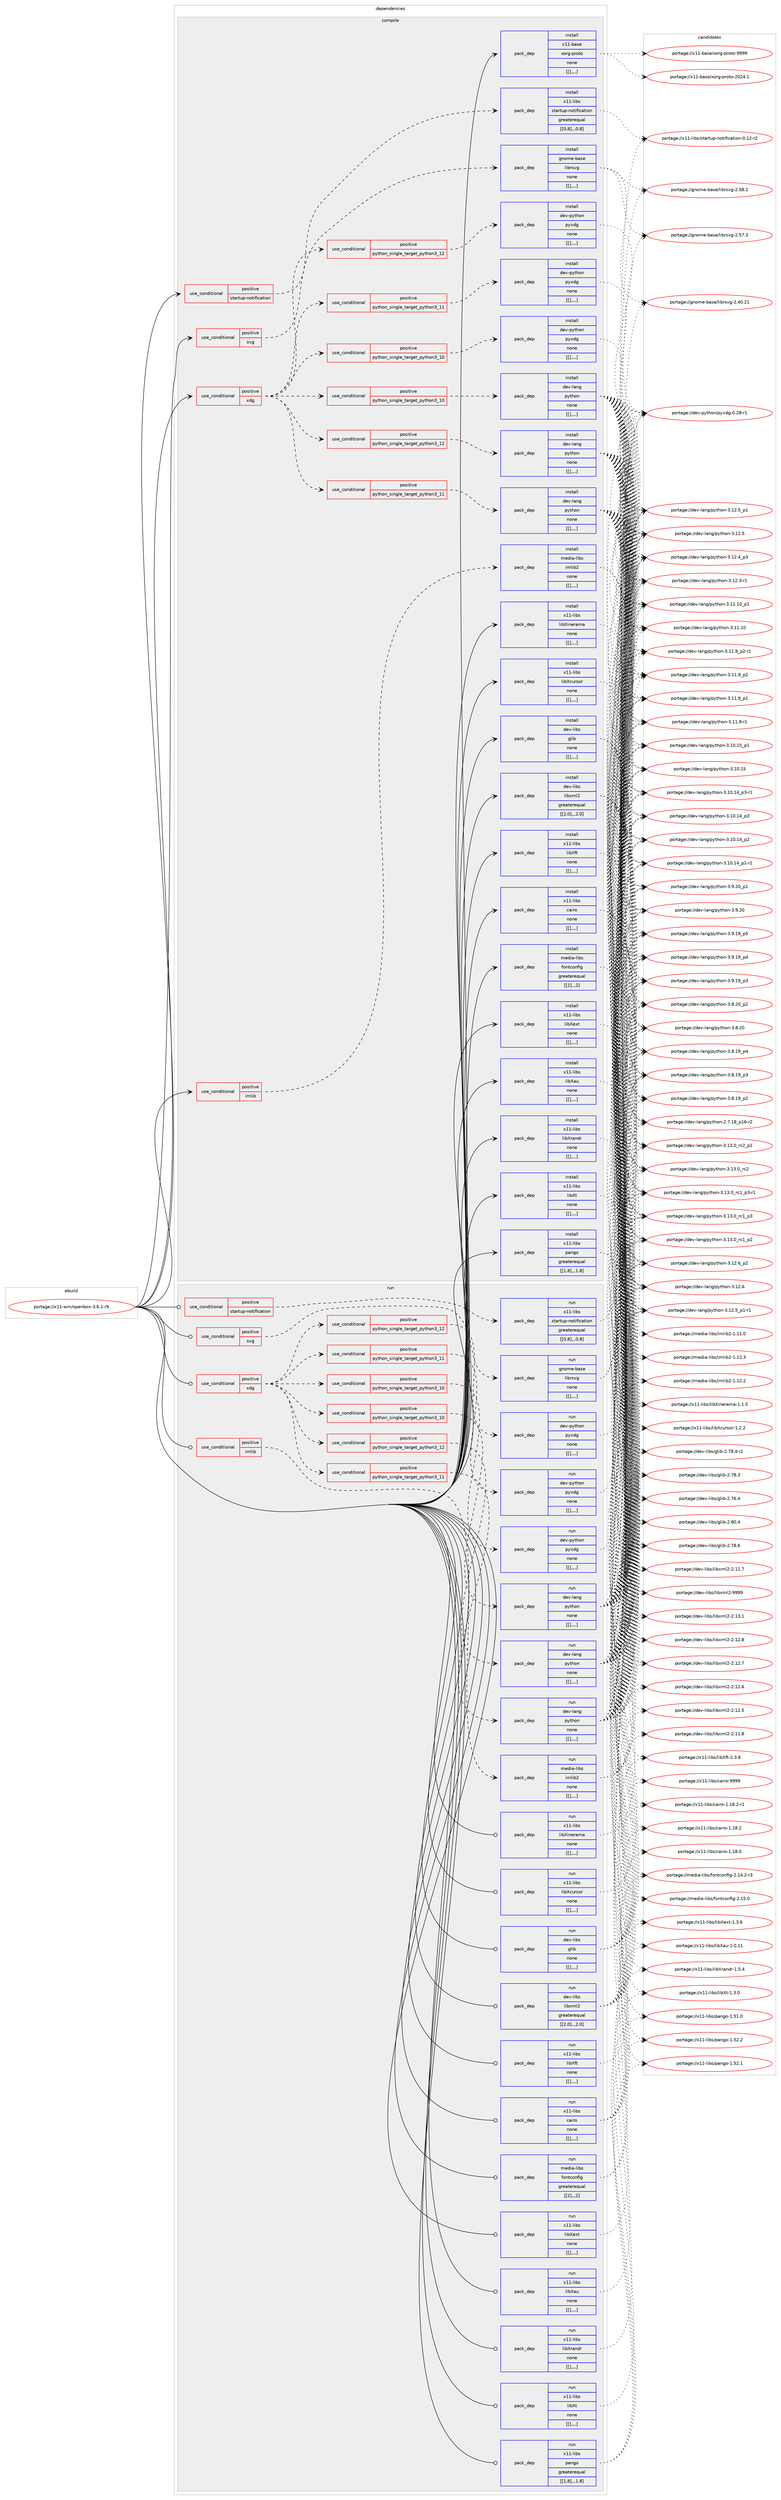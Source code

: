 digraph prolog {

# *************
# Graph options
# *************

newrank=true;
concentrate=true;
compound=true;
graph [rankdir=LR,fontname=Helvetica,fontsize=10,ranksep=1.5];#, ranksep=2.5, nodesep=0.2];
edge  [arrowhead=vee];
node  [fontname=Helvetica,fontsize=10];

# **********
# The ebuild
# **********

subgraph cluster_leftcol {
color=gray;
label=<<i>ebuild</i>>;
id [label="portage://x11-wm/openbox-3.6.1-r9", color=red, width=4, href="../x11-wm/openbox-3.6.1-r9.svg"];
}

# ****************
# The dependencies
# ****************

subgraph cluster_midcol {
color=gray;
label=<<i>dependencies</i>>;
subgraph cluster_compile {
fillcolor="#eeeeee";
style=filled;
label=<<i>compile</i>>;
subgraph cond129072 {
dependency484559 [label=<<TABLE BORDER="0" CELLBORDER="1" CELLSPACING="0" CELLPADDING="4"><TR><TD ROWSPAN="3" CELLPADDING="10">use_conditional</TD></TR><TR><TD>positive</TD></TR><TR><TD>imlib</TD></TR></TABLE>>, shape=none, color=red];
subgraph pack352015 {
dependency484560 [label=<<TABLE BORDER="0" CELLBORDER="1" CELLSPACING="0" CELLPADDING="4" WIDTH="220"><TR><TD ROWSPAN="6" CELLPADDING="30">pack_dep</TD></TR><TR><TD WIDTH="110">install</TD></TR><TR><TD>media-libs</TD></TR><TR><TD>imlib2</TD></TR><TR><TD>none</TD></TR><TR><TD>[[],,,,]</TD></TR></TABLE>>, shape=none, color=blue];
}
dependency484559:e -> dependency484560:w [weight=20,style="dashed",arrowhead="vee"];
}
id:e -> dependency484559:w [weight=20,style="solid",arrowhead="vee"];
subgraph cond129073 {
dependency484561 [label=<<TABLE BORDER="0" CELLBORDER="1" CELLSPACING="0" CELLPADDING="4"><TR><TD ROWSPAN="3" CELLPADDING="10">use_conditional</TD></TR><TR><TD>positive</TD></TR><TR><TD>startup-notification</TD></TR></TABLE>>, shape=none, color=red];
subgraph pack352016 {
dependency484562 [label=<<TABLE BORDER="0" CELLBORDER="1" CELLSPACING="0" CELLPADDING="4" WIDTH="220"><TR><TD ROWSPAN="6" CELLPADDING="30">pack_dep</TD></TR><TR><TD WIDTH="110">install</TD></TR><TR><TD>x11-libs</TD></TR><TR><TD>startup-notification</TD></TR><TR><TD>greaterequal</TD></TR><TR><TD>[[0,8],,,0.8]</TD></TR></TABLE>>, shape=none, color=blue];
}
dependency484561:e -> dependency484562:w [weight=20,style="dashed",arrowhead="vee"];
}
id:e -> dependency484561:w [weight=20,style="solid",arrowhead="vee"];
subgraph cond129074 {
dependency484563 [label=<<TABLE BORDER="0" CELLBORDER="1" CELLSPACING="0" CELLPADDING="4"><TR><TD ROWSPAN="3" CELLPADDING="10">use_conditional</TD></TR><TR><TD>positive</TD></TR><TR><TD>svg</TD></TR></TABLE>>, shape=none, color=red];
subgraph pack352017 {
dependency484564 [label=<<TABLE BORDER="0" CELLBORDER="1" CELLSPACING="0" CELLPADDING="4" WIDTH="220"><TR><TD ROWSPAN="6" CELLPADDING="30">pack_dep</TD></TR><TR><TD WIDTH="110">install</TD></TR><TR><TD>gnome-base</TD></TR><TR><TD>librsvg</TD></TR><TR><TD>none</TD></TR><TR><TD>[[],,,,]</TD></TR></TABLE>>, shape=none, color=blue];
}
dependency484563:e -> dependency484564:w [weight=20,style="dashed",arrowhead="vee"];
}
id:e -> dependency484563:w [weight=20,style="solid",arrowhead="vee"];
subgraph cond129075 {
dependency484565 [label=<<TABLE BORDER="0" CELLBORDER="1" CELLSPACING="0" CELLPADDING="4"><TR><TD ROWSPAN="3" CELLPADDING="10">use_conditional</TD></TR><TR><TD>positive</TD></TR><TR><TD>xdg</TD></TR></TABLE>>, shape=none, color=red];
subgraph cond129076 {
dependency484566 [label=<<TABLE BORDER="0" CELLBORDER="1" CELLSPACING="0" CELLPADDING="4"><TR><TD ROWSPAN="3" CELLPADDING="10">use_conditional</TD></TR><TR><TD>positive</TD></TR><TR><TD>python_single_target_python3_10</TD></TR></TABLE>>, shape=none, color=red];
subgraph pack352018 {
dependency484567 [label=<<TABLE BORDER="0" CELLBORDER="1" CELLSPACING="0" CELLPADDING="4" WIDTH="220"><TR><TD ROWSPAN="6" CELLPADDING="30">pack_dep</TD></TR><TR><TD WIDTH="110">install</TD></TR><TR><TD>dev-lang</TD></TR><TR><TD>python</TD></TR><TR><TD>none</TD></TR><TR><TD>[[],,,,]</TD></TR></TABLE>>, shape=none, color=blue];
}
dependency484566:e -> dependency484567:w [weight=20,style="dashed",arrowhead="vee"];
}
dependency484565:e -> dependency484566:w [weight=20,style="dashed",arrowhead="vee"];
subgraph cond129077 {
dependency484568 [label=<<TABLE BORDER="0" CELLBORDER="1" CELLSPACING="0" CELLPADDING="4"><TR><TD ROWSPAN="3" CELLPADDING="10">use_conditional</TD></TR><TR><TD>positive</TD></TR><TR><TD>python_single_target_python3_11</TD></TR></TABLE>>, shape=none, color=red];
subgraph pack352019 {
dependency484569 [label=<<TABLE BORDER="0" CELLBORDER="1" CELLSPACING="0" CELLPADDING="4" WIDTH="220"><TR><TD ROWSPAN="6" CELLPADDING="30">pack_dep</TD></TR><TR><TD WIDTH="110">install</TD></TR><TR><TD>dev-lang</TD></TR><TR><TD>python</TD></TR><TR><TD>none</TD></TR><TR><TD>[[],,,,]</TD></TR></TABLE>>, shape=none, color=blue];
}
dependency484568:e -> dependency484569:w [weight=20,style="dashed",arrowhead="vee"];
}
dependency484565:e -> dependency484568:w [weight=20,style="dashed",arrowhead="vee"];
subgraph cond129078 {
dependency484570 [label=<<TABLE BORDER="0" CELLBORDER="1" CELLSPACING="0" CELLPADDING="4"><TR><TD ROWSPAN="3" CELLPADDING="10">use_conditional</TD></TR><TR><TD>positive</TD></TR><TR><TD>python_single_target_python3_12</TD></TR></TABLE>>, shape=none, color=red];
subgraph pack352020 {
dependency484571 [label=<<TABLE BORDER="0" CELLBORDER="1" CELLSPACING="0" CELLPADDING="4" WIDTH="220"><TR><TD ROWSPAN="6" CELLPADDING="30">pack_dep</TD></TR><TR><TD WIDTH="110">install</TD></TR><TR><TD>dev-lang</TD></TR><TR><TD>python</TD></TR><TR><TD>none</TD></TR><TR><TD>[[],,,,]</TD></TR></TABLE>>, shape=none, color=blue];
}
dependency484570:e -> dependency484571:w [weight=20,style="dashed",arrowhead="vee"];
}
dependency484565:e -> dependency484570:w [weight=20,style="dashed",arrowhead="vee"];
subgraph cond129079 {
dependency484572 [label=<<TABLE BORDER="0" CELLBORDER="1" CELLSPACING="0" CELLPADDING="4"><TR><TD ROWSPAN="3" CELLPADDING="10">use_conditional</TD></TR><TR><TD>positive</TD></TR><TR><TD>python_single_target_python3_10</TD></TR></TABLE>>, shape=none, color=red];
subgraph pack352021 {
dependency484573 [label=<<TABLE BORDER="0" CELLBORDER="1" CELLSPACING="0" CELLPADDING="4" WIDTH="220"><TR><TD ROWSPAN="6" CELLPADDING="30">pack_dep</TD></TR><TR><TD WIDTH="110">install</TD></TR><TR><TD>dev-python</TD></TR><TR><TD>pyxdg</TD></TR><TR><TD>none</TD></TR><TR><TD>[[],,,,]</TD></TR></TABLE>>, shape=none, color=blue];
}
dependency484572:e -> dependency484573:w [weight=20,style="dashed",arrowhead="vee"];
}
dependency484565:e -> dependency484572:w [weight=20,style="dashed",arrowhead="vee"];
subgraph cond129080 {
dependency484574 [label=<<TABLE BORDER="0" CELLBORDER="1" CELLSPACING="0" CELLPADDING="4"><TR><TD ROWSPAN="3" CELLPADDING="10">use_conditional</TD></TR><TR><TD>positive</TD></TR><TR><TD>python_single_target_python3_11</TD></TR></TABLE>>, shape=none, color=red];
subgraph pack352022 {
dependency484575 [label=<<TABLE BORDER="0" CELLBORDER="1" CELLSPACING="0" CELLPADDING="4" WIDTH="220"><TR><TD ROWSPAN="6" CELLPADDING="30">pack_dep</TD></TR><TR><TD WIDTH="110">install</TD></TR><TR><TD>dev-python</TD></TR><TR><TD>pyxdg</TD></TR><TR><TD>none</TD></TR><TR><TD>[[],,,,]</TD></TR></TABLE>>, shape=none, color=blue];
}
dependency484574:e -> dependency484575:w [weight=20,style="dashed",arrowhead="vee"];
}
dependency484565:e -> dependency484574:w [weight=20,style="dashed",arrowhead="vee"];
subgraph cond129081 {
dependency484576 [label=<<TABLE BORDER="0" CELLBORDER="1" CELLSPACING="0" CELLPADDING="4"><TR><TD ROWSPAN="3" CELLPADDING="10">use_conditional</TD></TR><TR><TD>positive</TD></TR><TR><TD>python_single_target_python3_12</TD></TR></TABLE>>, shape=none, color=red];
subgraph pack352023 {
dependency484577 [label=<<TABLE BORDER="0" CELLBORDER="1" CELLSPACING="0" CELLPADDING="4" WIDTH="220"><TR><TD ROWSPAN="6" CELLPADDING="30">pack_dep</TD></TR><TR><TD WIDTH="110">install</TD></TR><TR><TD>dev-python</TD></TR><TR><TD>pyxdg</TD></TR><TR><TD>none</TD></TR><TR><TD>[[],,,,]</TD></TR></TABLE>>, shape=none, color=blue];
}
dependency484576:e -> dependency484577:w [weight=20,style="dashed",arrowhead="vee"];
}
dependency484565:e -> dependency484576:w [weight=20,style="dashed",arrowhead="vee"];
}
id:e -> dependency484565:w [weight=20,style="solid",arrowhead="vee"];
subgraph pack352024 {
dependency484578 [label=<<TABLE BORDER="0" CELLBORDER="1" CELLSPACING="0" CELLPADDING="4" WIDTH="220"><TR><TD ROWSPAN="6" CELLPADDING="30">pack_dep</TD></TR><TR><TD WIDTH="110">install</TD></TR><TR><TD>dev-libs</TD></TR><TR><TD>glib</TD></TR><TR><TD>none</TD></TR><TR><TD>[[],,,,]</TD></TR></TABLE>>, shape=none, color=blue];
}
id:e -> dependency484578:w [weight=20,style="solid",arrowhead="vee"];
subgraph pack352025 {
dependency484579 [label=<<TABLE BORDER="0" CELLBORDER="1" CELLSPACING="0" CELLPADDING="4" WIDTH="220"><TR><TD ROWSPAN="6" CELLPADDING="30">pack_dep</TD></TR><TR><TD WIDTH="110">install</TD></TR><TR><TD>dev-libs</TD></TR><TR><TD>libxml2</TD></TR><TR><TD>greaterequal</TD></TR><TR><TD>[[2,0],,,2.0]</TD></TR></TABLE>>, shape=none, color=blue];
}
id:e -> dependency484579:w [weight=20,style="solid",arrowhead="vee"];
subgraph pack352026 {
dependency484580 [label=<<TABLE BORDER="0" CELLBORDER="1" CELLSPACING="0" CELLPADDING="4" WIDTH="220"><TR><TD ROWSPAN="6" CELLPADDING="30">pack_dep</TD></TR><TR><TD WIDTH="110">install</TD></TR><TR><TD>media-libs</TD></TR><TR><TD>fontconfig</TD></TR><TR><TD>greaterequal</TD></TR><TR><TD>[[2],,,2]</TD></TR></TABLE>>, shape=none, color=blue];
}
id:e -> dependency484580:w [weight=20,style="solid",arrowhead="vee"];
subgraph pack352027 {
dependency484581 [label=<<TABLE BORDER="0" CELLBORDER="1" CELLSPACING="0" CELLPADDING="4" WIDTH="220"><TR><TD ROWSPAN="6" CELLPADDING="30">pack_dep</TD></TR><TR><TD WIDTH="110">install</TD></TR><TR><TD>x11-base</TD></TR><TR><TD>xorg-proto</TD></TR><TR><TD>none</TD></TR><TR><TD>[[],,,,]</TD></TR></TABLE>>, shape=none, color=blue];
}
id:e -> dependency484581:w [weight=20,style="solid",arrowhead="vee"];
subgraph pack352028 {
dependency484582 [label=<<TABLE BORDER="0" CELLBORDER="1" CELLSPACING="0" CELLPADDING="4" WIDTH="220"><TR><TD ROWSPAN="6" CELLPADDING="30">pack_dep</TD></TR><TR><TD WIDTH="110">install</TD></TR><TR><TD>x11-libs</TD></TR><TR><TD>cairo</TD></TR><TR><TD>none</TD></TR><TR><TD>[[],,,,]</TD></TR></TABLE>>, shape=none, color=blue];
}
id:e -> dependency484582:w [weight=20,style="solid",arrowhead="vee"];
subgraph pack352029 {
dependency484583 [label=<<TABLE BORDER="0" CELLBORDER="1" CELLSPACING="0" CELLPADDING="4" WIDTH="220"><TR><TD ROWSPAN="6" CELLPADDING="30">pack_dep</TD></TR><TR><TD WIDTH="110">install</TD></TR><TR><TD>x11-libs</TD></TR><TR><TD>libXau</TD></TR><TR><TD>none</TD></TR><TR><TD>[[],,,,]</TD></TR></TABLE>>, shape=none, color=blue];
}
id:e -> dependency484583:w [weight=20,style="solid",arrowhead="vee"];
subgraph pack352030 {
dependency484584 [label=<<TABLE BORDER="0" CELLBORDER="1" CELLSPACING="0" CELLPADDING="4" WIDTH="220"><TR><TD ROWSPAN="6" CELLPADDING="30">pack_dep</TD></TR><TR><TD WIDTH="110">install</TD></TR><TR><TD>x11-libs</TD></TR><TR><TD>libXcursor</TD></TR><TR><TD>none</TD></TR><TR><TD>[[],,,,]</TD></TR></TABLE>>, shape=none, color=blue];
}
id:e -> dependency484584:w [weight=20,style="solid",arrowhead="vee"];
subgraph pack352031 {
dependency484585 [label=<<TABLE BORDER="0" CELLBORDER="1" CELLSPACING="0" CELLPADDING="4" WIDTH="220"><TR><TD ROWSPAN="6" CELLPADDING="30">pack_dep</TD></TR><TR><TD WIDTH="110">install</TD></TR><TR><TD>x11-libs</TD></TR><TR><TD>libXext</TD></TR><TR><TD>none</TD></TR><TR><TD>[[],,,,]</TD></TR></TABLE>>, shape=none, color=blue];
}
id:e -> dependency484585:w [weight=20,style="solid",arrowhead="vee"];
subgraph pack352032 {
dependency484586 [label=<<TABLE BORDER="0" CELLBORDER="1" CELLSPACING="0" CELLPADDING="4" WIDTH="220"><TR><TD ROWSPAN="6" CELLPADDING="30">pack_dep</TD></TR><TR><TD WIDTH="110">install</TD></TR><TR><TD>x11-libs</TD></TR><TR><TD>libXft</TD></TR><TR><TD>none</TD></TR><TR><TD>[[],,,,]</TD></TR></TABLE>>, shape=none, color=blue];
}
id:e -> dependency484586:w [weight=20,style="solid",arrowhead="vee"];
subgraph pack352033 {
dependency484587 [label=<<TABLE BORDER="0" CELLBORDER="1" CELLSPACING="0" CELLPADDING="4" WIDTH="220"><TR><TD ROWSPAN="6" CELLPADDING="30">pack_dep</TD></TR><TR><TD WIDTH="110">install</TD></TR><TR><TD>x11-libs</TD></TR><TR><TD>libXinerama</TD></TR><TR><TD>none</TD></TR><TR><TD>[[],,,,]</TD></TR></TABLE>>, shape=none, color=blue];
}
id:e -> dependency484587:w [weight=20,style="solid",arrowhead="vee"];
subgraph pack352034 {
dependency484588 [label=<<TABLE BORDER="0" CELLBORDER="1" CELLSPACING="0" CELLPADDING="4" WIDTH="220"><TR><TD ROWSPAN="6" CELLPADDING="30">pack_dep</TD></TR><TR><TD WIDTH="110">install</TD></TR><TR><TD>x11-libs</TD></TR><TR><TD>libXrandr</TD></TR><TR><TD>none</TD></TR><TR><TD>[[],,,,]</TD></TR></TABLE>>, shape=none, color=blue];
}
id:e -> dependency484588:w [weight=20,style="solid",arrowhead="vee"];
subgraph pack352035 {
dependency484589 [label=<<TABLE BORDER="0" CELLBORDER="1" CELLSPACING="0" CELLPADDING="4" WIDTH="220"><TR><TD ROWSPAN="6" CELLPADDING="30">pack_dep</TD></TR><TR><TD WIDTH="110">install</TD></TR><TR><TD>x11-libs</TD></TR><TR><TD>libXt</TD></TR><TR><TD>none</TD></TR><TR><TD>[[],,,,]</TD></TR></TABLE>>, shape=none, color=blue];
}
id:e -> dependency484589:w [weight=20,style="solid",arrowhead="vee"];
subgraph pack352036 {
dependency484590 [label=<<TABLE BORDER="0" CELLBORDER="1" CELLSPACING="0" CELLPADDING="4" WIDTH="220"><TR><TD ROWSPAN="6" CELLPADDING="30">pack_dep</TD></TR><TR><TD WIDTH="110">install</TD></TR><TR><TD>x11-libs</TD></TR><TR><TD>pango</TD></TR><TR><TD>greaterequal</TD></TR><TR><TD>[[1,8],,,1.8]</TD></TR></TABLE>>, shape=none, color=blue];
}
id:e -> dependency484590:w [weight=20,style="solid",arrowhead="vee"];
}
subgraph cluster_compileandrun {
fillcolor="#eeeeee";
style=filled;
label=<<i>compile and run</i>>;
}
subgraph cluster_run {
fillcolor="#eeeeee";
style=filled;
label=<<i>run</i>>;
subgraph cond129082 {
dependency484591 [label=<<TABLE BORDER="0" CELLBORDER="1" CELLSPACING="0" CELLPADDING="4"><TR><TD ROWSPAN="3" CELLPADDING="10">use_conditional</TD></TR><TR><TD>positive</TD></TR><TR><TD>imlib</TD></TR></TABLE>>, shape=none, color=red];
subgraph pack352037 {
dependency484592 [label=<<TABLE BORDER="0" CELLBORDER="1" CELLSPACING="0" CELLPADDING="4" WIDTH="220"><TR><TD ROWSPAN="6" CELLPADDING="30">pack_dep</TD></TR><TR><TD WIDTH="110">run</TD></TR><TR><TD>media-libs</TD></TR><TR><TD>imlib2</TD></TR><TR><TD>none</TD></TR><TR><TD>[[],,,,]</TD></TR></TABLE>>, shape=none, color=blue];
}
dependency484591:e -> dependency484592:w [weight=20,style="dashed",arrowhead="vee"];
}
id:e -> dependency484591:w [weight=20,style="solid",arrowhead="odot"];
subgraph cond129083 {
dependency484593 [label=<<TABLE BORDER="0" CELLBORDER="1" CELLSPACING="0" CELLPADDING="4"><TR><TD ROWSPAN="3" CELLPADDING="10">use_conditional</TD></TR><TR><TD>positive</TD></TR><TR><TD>startup-notification</TD></TR></TABLE>>, shape=none, color=red];
subgraph pack352038 {
dependency484594 [label=<<TABLE BORDER="0" CELLBORDER="1" CELLSPACING="0" CELLPADDING="4" WIDTH="220"><TR><TD ROWSPAN="6" CELLPADDING="30">pack_dep</TD></TR><TR><TD WIDTH="110">run</TD></TR><TR><TD>x11-libs</TD></TR><TR><TD>startup-notification</TD></TR><TR><TD>greaterequal</TD></TR><TR><TD>[[0,8],,,0.8]</TD></TR></TABLE>>, shape=none, color=blue];
}
dependency484593:e -> dependency484594:w [weight=20,style="dashed",arrowhead="vee"];
}
id:e -> dependency484593:w [weight=20,style="solid",arrowhead="odot"];
subgraph cond129084 {
dependency484595 [label=<<TABLE BORDER="0" CELLBORDER="1" CELLSPACING="0" CELLPADDING="4"><TR><TD ROWSPAN="3" CELLPADDING="10">use_conditional</TD></TR><TR><TD>positive</TD></TR><TR><TD>svg</TD></TR></TABLE>>, shape=none, color=red];
subgraph pack352039 {
dependency484596 [label=<<TABLE BORDER="0" CELLBORDER="1" CELLSPACING="0" CELLPADDING="4" WIDTH="220"><TR><TD ROWSPAN="6" CELLPADDING="30">pack_dep</TD></TR><TR><TD WIDTH="110">run</TD></TR><TR><TD>gnome-base</TD></TR><TR><TD>librsvg</TD></TR><TR><TD>none</TD></TR><TR><TD>[[],,,,]</TD></TR></TABLE>>, shape=none, color=blue];
}
dependency484595:e -> dependency484596:w [weight=20,style="dashed",arrowhead="vee"];
}
id:e -> dependency484595:w [weight=20,style="solid",arrowhead="odot"];
subgraph cond129085 {
dependency484597 [label=<<TABLE BORDER="0" CELLBORDER="1" CELLSPACING="0" CELLPADDING="4"><TR><TD ROWSPAN="3" CELLPADDING="10">use_conditional</TD></TR><TR><TD>positive</TD></TR><TR><TD>xdg</TD></TR></TABLE>>, shape=none, color=red];
subgraph cond129086 {
dependency484598 [label=<<TABLE BORDER="0" CELLBORDER="1" CELLSPACING="0" CELLPADDING="4"><TR><TD ROWSPAN="3" CELLPADDING="10">use_conditional</TD></TR><TR><TD>positive</TD></TR><TR><TD>python_single_target_python3_10</TD></TR></TABLE>>, shape=none, color=red];
subgraph pack352040 {
dependency484599 [label=<<TABLE BORDER="0" CELLBORDER="1" CELLSPACING="0" CELLPADDING="4" WIDTH="220"><TR><TD ROWSPAN="6" CELLPADDING="30">pack_dep</TD></TR><TR><TD WIDTH="110">run</TD></TR><TR><TD>dev-lang</TD></TR><TR><TD>python</TD></TR><TR><TD>none</TD></TR><TR><TD>[[],,,,]</TD></TR></TABLE>>, shape=none, color=blue];
}
dependency484598:e -> dependency484599:w [weight=20,style="dashed",arrowhead="vee"];
}
dependency484597:e -> dependency484598:w [weight=20,style="dashed",arrowhead="vee"];
subgraph cond129087 {
dependency484600 [label=<<TABLE BORDER="0" CELLBORDER="1" CELLSPACING="0" CELLPADDING="4"><TR><TD ROWSPAN="3" CELLPADDING="10">use_conditional</TD></TR><TR><TD>positive</TD></TR><TR><TD>python_single_target_python3_11</TD></TR></TABLE>>, shape=none, color=red];
subgraph pack352041 {
dependency484601 [label=<<TABLE BORDER="0" CELLBORDER="1" CELLSPACING="0" CELLPADDING="4" WIDTH="220"><TR><TD ROWSPAN="6" CELLPADDING="30">pack_dep</TD></TR><TR><TD WIDTH="110">run</TD></TR><TR><TD>dev-lang</TD></TR><TR><TD>python</TD></TR><TR><TD>none</TD></TR><TR><TD>[[],,,,]</TD></TR></TABLE>>, shape=none, color=blue];
}
dependency484600:e -> dependency484601:w [weight=20,style="dashed",arrowhead="vee"];
}
dependency484597:e -> dependency484600:w [weight=20,style="dashed",arrowhead="vee"];
subgraph cond129088 {
dependency484602 [label=<<TABLE BORDER="0" CELLBORDER="1" CELLSPACING="0" CELLPADDING="4"><TR><TD ROWSPAN="3" CELLPADDING="10">use_conditional</TD></TR><TR><TD>positive</TD></TR><TR><TD>python_single_target_python3_12</TD></TR></TABLE>>, shape=none, color=red];
subgraph pack352042 {
dependency484603 [label=<<TABLE BORDER="0" CELLBORDER="1" CELLSPACING="0" CELLPADDING="4" WIDTH="220"><TR><TD ROWSPAN="6" CELLPADDING="30">pack_dep</TD></TR><TR><TD WIDTH="110">run</TD></TR><TR><TD>dev-lang</TD></TR><TR><TD>python</TD></TR><TR><TD>none</TD></TR><TR><TD>[[],,,,]</TD></TR></TABLE>>, shape=none, color=blue];
}
dependency484602:e -> dependency484603:w [weight=20,style="dashed",arrowhead="vee"];
}
dependency484597:e -> dependency484602:w [weight=20,style="dashed",arrowhead="vee"];
subgraph cond129089 {
dependency484604 [label=<<TABLE BORDER="0" CELLBORDER="1" CELLSPACING="0" CELLPADDING="4"><TR><TD ROWSPAN="3" CELLPADDING="10">use_conditional</TD></TR><TR><TD>positive</TD></TR><TR><TD>python_single_target_python3_10</TD></TR></TABLE>>, shape=none, color=red];
subgraph pack352043 {
dependency484605 [label=<<TABLE BORDER="0" CELLBORDER="1" CELLSPACING="0" CELLPADDING="4" WIDTH="220"><TR><TD ROWSPAN="6" CELLPADDING="30">pack_dep</TD></TR><TR><TD WIDTH="110">run</TD></TR><TR><TD>dev-python</TD></TR><TR><TD>pyxdg</TD></TR><TR><TD>none</TD></TR><TR><TD>[[],,,,]</TD></TR></TABLE>>, shape=none, color=blue];
}
dependency484604:e -> dependency484605:w [weight=20,style="dashed",arrowhead="vee"];
}
dependency484597:e -> dependency484604:w [weight=20,style="dashed",arrowhead="vee"];
subgraph cond129090 {
dependency484606 [label=<<TABLE BORDER="0" CELLBORDER="1" CELLSPACING="0" CELLPADDING="4"><TR><TD ROWSPAN="3" CELLPADDING="10">use_conditional</TD></TR><TR><TD>positive</TD></TR><TR><TD>python_single_target_python3_11</TD></TR></TABLE>>, shape=none, color=red];
subgraph pack352044 {
dependency484607 [label=<<TABLE BORDER="0" CELLBORDER="1" CELLSPACING="0" CELLPADDING="4" WIDTH="220"><TR><TD ROWSPAN="6" CELLPADDING="30">pack_dep</TD></TR><TR><TD WIDTH="110">run</TD></TR><TR><TD>dev-python</TD></TR><TR><TD>pyxdg</TD></TR><TR><TD>none</TD></TR><TR><TD>[[],,,,]</TD></TR></TABLE>>, shape=none, color=blue];
}
dependency484606:e -> dependency484607:w [weight=20,style="dashed",arrowhead="vee"];
}
dependency484597:e -> dependency484606:w [weight=20,style="dashed",arrowhead="vee"];
subgraph cond129091 {
dependency484608 [label=<<TABLE BORDER="0" CELLBORDER="1" CELLSPACING="0" CELLPADDING="4"><TR><TD ROWSPAN="3" CELLPADDING="10">use_conditional</TD></TR><TR><TD>positive</TD></TR><TR><TD>python_single_target_python3_12</TD></TR></TABLE>>, shape=none, color=red];
subgraph pack352045 {
dependency484609 [label=<<TABLE BORDER="0" CELLBORDER="1" CELLSPACING="0" CELLPADDING="4" WIDTH="220"><TR><TD ROWSPAN="6" CELLPADDING="30">pack_dep</TD></TR><TR><TD WIDTH="110">run</TD></TR><TR><TD>dev-python</TD></TR><TR><TD>pyxdg</TD></TR><TR><TD>none</TD></TR><TR><TD>[[],,,,]</TD></TR></TABLE>>, shape=none, color=blue];
}
dependency484608:e -> dependency484609:w [weight=20,style="dashed",arrowhead="vee"];
}
dependency484597:e -> dependency484608:w [weight=20,style="dashed",arrowhead="vee"];
}
id:e -> dependency484597:w [weight=20,style="solid",arrowhead="odot"];
subgraph pack352046 {
dependency484610 [label=<<TABLE BORDER="0" CELLBORDER="1" CELLSPACING="0" CELLPADDING="4" WIDTH="220"><TR><TD ROWSPAN="6" CELLPADDING="30">pack_dep</TD></TR><TR><TD WIDTH="110">run</TD></TR><TR><TD>dev-libs</TD></TR><TR><TD>glib</TD></TR><TR><TD>none</TD></TR><TR><TD>[[],,,,]</TD></TR></TABLE>>, shape=none, color=blue];
}
id:e -> dependency484610:w [weight=20,style="solid",arrowhead="odot"];
subgraph pack352047 {
dependency484611 [label=<<TABLE BORDER="0" CELLBORDER="1" CELLSPACING="0" CELLPADDING="4" WIDTH="220"><TR><TD ROWSPAN="6" CELLPADDING="30">pack_dep</TD></TR><TR><TD WIDTH="110">run</TD></TR><TR><TD>dev-libs</TD></TR><TR><TD>libxml2</TD></TR><TR><TD>greaterequal</TD></TR><TR><TD>[[2,0],,,2.0]</TD></TR></TABLE>>, shape=none, color=blue];
}
id:e -> dependency484611:w [weight=20,style="solid",arrowhead="odot"];
subgraph pack352048 {
dependency484612 [label=<<TABLE BORDER="0" CELLBORDER="1" CELLSPACING="0" CELLPADDING="4" WIDTH="220"><TR><TD ROWSPAN="6" CELLPADDING="30">pack_dep</TD></TR><TR><TD WIDTH="110">run</TD></TR><TR><TD>media-libs</TD></TR><TR><TD>fontconfig</TD></TR><TR><TD>greaterequal</TD></TR><TR><TD>[[2],,,2]</TD></TR></TABLE>>, shape=none, color=blue];
}
id:e -> dependency484612:w [weight=20,style="solid",arrowhead="odot"];
subgraph pack352049 {
dependency484613 [label=<<TABLE BORDER="0" CELLBORDER="1" CELLSPACING="0" CELLPADDING="4" WIDTH="220"><TR><TD ROWSPAN="6" CELLPADDING="30">pack_dep</TD></TR><TR><TD WIDTH="110">run</TD></TR><TR><TD>x11-libs</TD></TR><TR><TD>cairo</TD></TR><TR><TD>none</TD></TR><TR><TD>[[],,,,]</TD></TR></TABLE>>, shape=none, color=blue];
}
id:e -> dependency484613:w [weight=20,style="solid",arrowhead="odot"];
subgraph pack352050 {
dependency484614 [label=<<TABLE BORDER="0" CELLBORDER="1" CELLSPACING="0" CELLPADDING="4" WIDTH="220"><TR><TD ROWSPAN="6" CELLPADDING="30">pack_dep</TD></TR><TR><TD WIDTH="110">run</TD></TR><TR><TD>x11-libs</TD></TR><TR><TD>libXau</TD></TR><TR><TD>none</TD></TR><TR><TD>[[],,,,]</TD></TR></TABLE>>, shape=none, color=blue];
}
id:e -> dependency484614:w [weight=20,style="solid",arrowhead="odot"];
subgraph pack352051 {
dependency484615 [label=<<TABLE BORDER="0" CELLBORDER="1" CELLSPACING="0" CELLPADDING="4" WIDTH="220"><TR><TD ROWSPAN="6" CELLPADDING="30">pack_dep</TD></TR><TR><TD WIDTH="110">run</TD></TR><TR><TD>x11-libs</TD></TR><TR><TD>libXcursor</TD></TR><TR><TD>none</TD></TR><TR><TD>[[],,,,]</TD></TR></TABLE>>, shape=none, color=blue];
}
id:e -> dependency484615:w [weight=20,style="solid",arrowhead="odot"];
subgraph pack352052 {
dependency484616 [label=<<TABLE BORDER="0" CELLBORDER="1" CELLSPACING="0" CELLPADDING="4" WIDTH="220"><TR><TD ROWSPAN="6" CELLPADDING="30">pack_dep</TD></TR><TR><TD WIDTH="110">run</TD></TR><TR><TD>x11-libs</TD></TR><TR><TD>libXext</TD></TR><TR><TD>none</TD></TR><TR><TD>[[],,,,]</TD></TR></TABLE>>, shape=none, color=blue];
}
id:e -> dependency484616:w [weight=20,style="solid",arrowhead="odot"];
subgraph pack352053 {
dependency484617 [label=<<TABLE BORDER="0" CELLBORDER="1" CELLSPACING="0" CELLPADDING="4" WIDTH="220"><TR><TD ROWSPAN="6" CELLPADDING="30">pack_dep</TD></TR><TR><TD WIDTH="110">run</TD></TR><TR><TD>x11-libs</TD></TR><TR><TD>libXft</TD></TR><TR><TD>none</TD></TR><TR><TD>[[],,,,]</TD></TR></TABLE>>, shape=none, color=blue];
}
id:e -> dependency484617:w [weight=20,style="solid",arrowhead="odot"];
subgraph pack352054 {
dependency484618 [label=<<TABLE BORDER="0" CELLBORDER="1" CELLSPACING="0" CELLPADDING="4" WIDTH="220"><TR><TD ROWSPAN="6" CELLPADDING="30">pack_dep</TD></TR><TR><TD WIDTH="110">run</TD></TR><TR><TD>x11-libs</TD></TR><TR><TD>libXinerama</TD></TR><TR><TD>none</TD></TR><TR><TD>[[],,,,]</TD></TR></TABLE>>, shape=none, color=blue];
}
id:e -> dependency484618:w [weight=20,style="solid",arrowhead="odot"];
subgraph pack352055 {
dependency484619 [label=<<TABLE BORDER="0" CELLBORDER="1" CELLSPACING="0" CELLPADDING="4" WIDTH="220"><TR><TD ROWSPAN="6" CELLPADDING="30">pack_dep</TD></TR><TR><TD WIDTH="110">run</TD></TR><TR><TD>x11-libs</TD></TR><TR><TD>libXrandr</TD></TR><TR><TD>none</TD></TR><TR><TD>[[],,,,]</TD></TR></TABLE>>, shape=none, color=blue];
}
id:e -> dependency484619:w [weight=20,style="solid",arrowhead="odot"];
subgraph pack352056 {
dependency484620 [label=<<TABLE BORDER="0" CELLBORDER="1" CELLSPACING="0" CELLPADDING="4" WIDTH="220"><TR><TD ROWSPAN="6" CELLPADDING="30">pack_dep</TD></TR><TR><TD WIDTH="110">run</TD></TR><TR><TD>x11-libs</TD></TR><TR><TD>libXt</TD></TR><TR><TD>none</TD></TR><TR><TD>[[],,,,]</TD></TR></TABLE>>, shape=none, color=blue];
}
id:e -> dependency484620:w [weight=20,style="solid",arrowhead="odot"];
subgraph pack352057 {
dependency484621 [label=<<TABLE BORDER="0" CELLBORDER="1" CELLSPACING="0" CELLPADDING="4" WIDTH="220"><TR><TD ROWSPAN="6" CELLPADDING="30">pack_dep</TD></TR><TR><TD WIDTH="110">run</TD></TR><TR><TD>x11-libs</TD></TR><TR><TD>pango</TD></TR><TR><TD>greaterequal</TD></TR><TR><TD>[[1,8],,,1.8]</TD></TR></TABLE>>, shape=none, color=blue];
}
id:e -> dependency484621:w [weight=20,style="solid",arrowhead="odot"];
}
}

# **************
# The candidates
# **************

subgraph cluster_choices {
rank=same;
color=gray;
label=<<i>candidates</i>>;

subgraph choice352015 {
color=black;
nodesep=1;
choice10910110010597451081059811547105109108105985045494649504651 [label="portage://media-libs/imlib2-1.12.3", color=red, width=4,href="../media-libs/imlib2-1.12.3.svg"];
choice10910110010597451081059811547105109108105985045494649504650 [label="portage://media-libs/imlib2-1.12.2", color=red, width=4,href="../media-libs/imlib2-1.12.2.svg"];
choice10910110010597451081059811547105109108105985045494649494648 [label="portage://media-libs/imlib2-1.11.0", color=red, width=4,href="../media-libs/imlib2-1.11.0.svg"];
dependency484560:e -> choice10910110010597451081059811547105109108105985045494649504651:w [style=dotted,weight="100"];
dependency484560:e -> choice10910110010597451081059811547105109108105985045494649504650:w [style=dotted,weight="100"];
dependency484560:e -> choice10910110010597451081059811547105109108105985045494649494648:w [style=dotted,weight="100"];
}
subgraph choice352016 {
color=black;
nodesep=1;
choice12049494510810598115471151169711411611711245110111116105102105999711610511111045484649504511450 [label="portage://x11-libs/startup-notification-0.12-r2", color=red, width=4,href="../x11-libs/startup-notification-0.12-r2.svg"];
dependency484562:e -> choice12049494510810598115471151169711411611711245110111116105102105999711610511111045484649504511450:w [style=dotted,weight="100"];
}
subgraph choice352017 {
color=black;
nodesep=1;
choice103110111109101459897115101471081059811411511810345504653564650 [label="portage://gnome-base/librsvg-2.58.2", color=red, width=4,href="../gnome-base/librsvg-2.58.2.svg"];
choice103110111109101459897115101471081059811411511810345504653554651 [label="portage://gnome-base/librsvg-2.57.3", color=red, width=4,href="../gnome-base/librsvg-2.57.3.svg"];
choice10311011110910145989711510147108105981141151181034550465248465049 [label="portage://gnome-base/librsvg-2.40.21", color=red, width=4,href="../gnome-base/librsvg-2.40.21.svg"];
dependency484564:e -> choice103110111109101459897115101471081059811411511810345504653564650:w [style=dotted,weight="100"];
dependency484564:e -> choice103110111109101459897115101471081059811411511810345504653554651:w [style=dotted,weight="100"];
dependency484564:e -> choice10311011110910145989711510147108105981141151181034550465248465049:w [style=dotted,weight="100"];
}
subgraph choice352018 {
color=black;
nodesep=1;
choice100101118451089711010347112121116104111110455146495146489511499509511249 [label="portage://dev-lang/python-3.13.0_rc2_p1", color=red, width=4,href="../dev-lang/python-3.13.0_rc2_p1.svg"];
choice10010111845108971101034711212111610411111045514649514648951149950 [label="portage://dev-lang/python-3.13.0_rc2", color=red, width=4,href="../dev-lang/python-3.13.0_rc2.svg"];
choice1001011184510897110103471121211161041111104551464951464895114994995112514511449 [label="portage://dev-lang/python-3.13.0_rc1_p3-r1", color=red, width=4,href="../dev-lang/python-3.13.0_rc1_p3-r1.svg"];
choice100101118451089711010347112121116104111110455146495146489511499499511251 [label="portage://dev-lang/python-3.13.0_rc1_p3", color=red, width=4,href="../dev-lang/python-3.13.0_rc1_p3.svg"];
choice100101118451089711010347112121116104111110455146495146489511499499511250 [label="portage://dev-lang/python-3.13.0_rc1_p2", color=red, width=4,href="../dev-lang/python-3.13.0_rc1_p2.svg"];
choice100101118451089711010347112121116104111110455146495046549511250 [label="portage://dev-lang/python-3.12.6_p2", color=red, width=4,href="../dev-lang/python-3.12.6_p2.svg"];
choice10010111845108971101034711212111610411111045514649504654 [label="portage://dev-lang/python-3.12.6", color=red, width=4,href="../dev-lang/python-3.12.6.svg"];
choice1001011184510897110103471121211161041111104551464950465395112494511449 [label="portage://dev-lang/python-3.12.5_p1-r1", color=red, width=4,href="../dev-lang/python-3.12.5_p1-r1.svg"];
choice100101118451089711010347112121116104111110455146495046539511249 [label="portage://dev-lang/python-3.12.5_p1", color=red, width=4,href="../dev-lang/python-3.12.5_p1.svg"];
choice10010111845108971101034711212111610411111045514649504653 [label="portage://dev-lang/python-3.12.5", color=red, width=4,href="../dev-lang/python-3.12.5.svg"];
choice100101118451089711010347112121116104111110455146495046529511251 [label="portage://dev-lang/python-3.12.4_p3", color=red, width=4,href="../dev-lang/python-3.12.4_p3.svg"];
choice100101118451089711010347112121116104111110455146495046514511449 [label="portage://dev-lang/python-3.12.3-r1", color=red, width=4,href="../dev-lang/python-3.12.3-r1.svg"];
choice10010111845108971101034711212111610411111045514649494649489511249 [label="portage://dev-lang/python-3.11.10_p1", color=red, width=4,href="../dev-lang/python-3.11.10_p1.svg"];
choice1001011184510897110103471121211161041111104551464949464948 [label="portage://dev-lang/python-3.11.10", color=red, width=4,href="../dev-lang/python-3.11.10.svg"];
choice1001011184510897110103471121211161041111104551464949465795112504511449 [label="portage://dev-lang/python-3.11.9_p2-r1", color=red, width=4,href="../dev-lang/python-3.11.9_p2-r1.svg"];
choice100101118451089711010347112121116104111110455146494946579511250 [label="portage://dev-lang/python-3.11.9_p2", color=red, width=4,href="../dev-lang/python-3.11.9_p2.svg"];
choice100101118451089711010347112121116104111110455146494946579511249 [label="portage://dev-lang/python-3.11.9_p1", color=red, width=4,href="../dev-lang/python-3.11.9_p1.svg"];
choice100101118451089711010347112121116104111110455146494946574511449 [label="portage://dev-lang/python-3.11.9-r1", color=red, width=4,href="../dev-lang/python-3.11.9-r1.svg"];
choice10010111845108971101034711212111610411111045514649484649539511249 [label="portage://dev-lang/python-3.10.15_p1", color=red, width=4,href="../dev-lang/python-3.10.15_p1.svg"];
choice1001011184510897110103471121211161041111104551464948464953 [label="portage://dev-lang/python-3.10.15", color=red, width=4,href="../dev-lang/python-3.10.15.svg"];
choice100101118451089711010347112121116104111110455146494846495295112514511449 [label="portage://dev-lang/python-3.10.14_p3-r1", color=red, width=4,href="../dev-lang/python-3.10.14_p3-r1.svg"];
choice10010111845108971101034711212111610411111045514649484649529511251 [label="portage://dev-lang/python-3.10.14_p3", color=red, width=4,href="../dev-lang/python-3.10.14_p3.svg"];
choice10010111845108971101034711212111610411111045514649484649529511250 [label="portage://dev-lang/python-3.10.14_p2", color=red, width=4,href="../dev-lang/python-3.10.14_p2.svg"];
choice100101118451089711010347112121116104111110455146494846495295112494511449 [label="portage://dev-lang/python-3.10.14_p1-r1", color=red, width=4,href="../dev-lang/python-3.10.14_p1-r1.svg"];
choice100101118451089711010347112121116104111110455146574650489511249 [label="portage://dev-lang/python-3.9.20_p1", color=red, width=4,href="../dev-lang/python-3.9.20_p1.svg"];
choice10010111845108971101034711212111610411111045514657465048 [label="portage://dev-lang/python-3.9.20", color=red, width=4,href="../dev-lang/python-3.9.20.svg"];
choice100101118451089711010347112121116104111110455146574649579511253 [label="portage://dev-lang/python-3.9.19_p5", color=red, width=4,href="../dev-lang/python-3.9.19_p5.svg"];
choice100101118451089711010347112121116104111110455146574649579511252 [label="portage://dev-lang/python-3.9.19_p4", color=red, width=4,href="../dev-lang/python-3.9.19_p4.svg"];
choice100101118451089711010347112121116104111110455146574649579511251 [label="portage://dev-lang/python-3.9.19_p3", color=red, width=4,href="../dev-lang/python-3.9.19_p3.svg"];
choice100101118451089711010347112121116104111110455146564650489511250 [label="portage://dev-lang/python-3.8.20_p2", color=red, width=4,href="../dev-lang/python-3.8.20_p2.svg"];
choice10010111845108971101034711212111610411111045514656465048 [label="portage://dev-lang/python-3.8.20", color=red, width=4,href="../dev-lang/python-3.8.20.svg"];
choice100101118451089711010347112121116104111110455146564649579511252 [label="portage://dev-lang/python-3.8.19_p4", color=red, width=4,href="../dev-lang/python-3.8.19_p4.svg"];
choice100101118451089711010347112121116104111110455146564649579511251 [label="portage://dev-lang/python-3.8.19_p3", color=red, width=4,href="../dev-lang/python-3.8.19_p3.svg"];
choice100101118451089711010347112121116104111110455146564649579511250 [label="portage://dev-lang/python-3.8.19_p2", color=red, width=4,href="../dev-lang/python-3.8.19_p2.svg"];
choice100101118451089711010347112121116104111110455046554649569511249544511450 [label="portage://dev-lang/python-2.7.18_p16-r2", color=red, width=4,href="../dev-lang/python-2.7.18_p16-r2.svg"];
dependency484567:e -> choice100101118451089711010347112121116104111110455146495146489511499509511249:w [style=dotted,weight="100"];
dependency484567:e -> choice10010111845108971101034711212111610411111045514649514648951149950:w [style=dotted,weight="100"];
dependency484567:e -> choice1001011184510897110103471121211161041111104551464951464895114994995112514511449:w [style=dotted,weight="100"];
dependency484567:e -> choice100101118451089711010347112121116104111110455146495146489511499499511251:w [style=dotted,weight="100"];
dependency484567:e -> choice100101118451089711010347112121116104111110455146495146489511499499511250:w [style=dotted,weight="100"];
dependency484567:e -> choice100101118451089711010347112121116104111110455146495046549511250:w [style=dotted,weight="100"];
dependency484567:e -> choice10010111845108971101034711212111610411111045514649504654:w [style=dotted,weight="100"];
dependency484567:e -> choice1001011184510897110103471121211161041111104551464950465395112494511449:w [style=dotted,weight="100"];
dependency484567:e -> choice100101118451089711010347112121116104111110455146495046539511249:w [style=dotted,weight="100"];
dependency484567:e -> choice10010111845108971101034711212111610411111045514649504653:w [style=dotted,weight="100"];
dependency484567:e -> choice100101118451089711010347112121116104111110455146495046529511251:w [style=dotted,weight="100"];
dependency484567:e -> choice100101118451089711010347112121116104111110455146495046514511449:w [style=dotted,weight="100"];
dependency484567:e -> choice10010111845108971101034711212111610411111045514649494649489511249:w [style=dotted,weight="100"];
dependency484567:e -> choice1001011184510897110103471121211161041111104551464949464948:w [style=dotted,weight="100"];
dependency484567:e -> choice1001011184510897110103471121211161041111104551464949465795112504511449:w [style=dotted,weight="100"];
dependency484567:e -> choice100101118451089711010347112121116104111110455146494946579511250:w [style=dotted,weight="100"];
dependency484567:e -> choice100101118451089711010347112121116104111110455146494946579511249:w [style=dotted,weight="100"];
dependency484567:e -> choice100101118451089711010347112121116104111110455146494946574511449:w [style=dotted,weight="100"];
dependency484567:e -> choice10010111845108971101034711212111610411111045514649484649539511249:w [style=dotted,weight="100"];
dependency484567:e -> choice1001011184510897110103471121211161041111104551464948464953:w [style=dotted,weight="100"];
dependency484567:e -> choice100101118451089711010347112121116104111110455146494846495295112514511449:w [style=dotted,weight="100"];
dependency484567:e -> choice10010111845108971101034711212111610411111045514649484649529511251:w [style=dotted,weight="100"];
dependency484567:e -> choice10010111845108971101034711212111610411111045514649484649529511250:w [style=dotted,weight="100"];
dependency484567:e -> choice100101118451089711010347112121116104111110455146494846495295112494511449:w [style=dotted,weight="100"];
dependency484567:e -> choice100101118451089711010347112121116104111110455146574650489511249:w [style=dotted,weight="100"];
dependency484567:e -> choice10010111845108971101034711212111610411111045514657465048:w [style=dotted,weight="100"];
dependency484567:e -> choice100101118451089711010347112121116104111110455146574649579511253:w [style=dotted,weight="100"];
dependency484567:e -> choice100101118451089711010347112121116104111110455146574649579511252:w [style=dotted,weight="100"];
dependency484567:e -> choice100101118451089711010347112121116104111110455146574649579511251:w [style=dotted,weight="100"];
dependency484567:e -> choice100101118451089711010347112121116104111110455146564650489511250:w [style=dotted,weight="100"];
dependency484567:e -> choice10010111845108971101034711212111610411111045514656465048:w [style=dotted,weight="100"];
dependency484567:e -> choice100101118451089711010347112121116104111110455146564649579511252:w [style=dotted,weight="100"];
dependency484567:e -> choice100101118451089711010347112121116104111110455146564649579511251:w [style=dotted,weight="100"];
dependency484567:e -> choice100101118451089711010347112121116104111110455146564649579511250:w [style=dotted,weight="100"];
dependency484567:e -> choice100101118451089711010347112121116104111110455046554649569511249544511450:w [style=dotted,weight="100"];
}
subgraph choice352019 {
color=black;
nodesep=1;
choice100101118451089711010347112121116104111110455146495146489511499509511249 [label="portage://dev-lang/python-3.13.0_rc2_p1", color=red, width=4,href="../dev-lang/python-3.13.0_rc2_p1.svg"];
choice10010111845108971101034711212111610411111045514649514648951149950 [label="portage://dev-lang/python-3.13.0_rc2", color=red, width=4,href="../dev-lang/python-3.13.0_rc2.svg"];
choice1001011184510897110103471121211161041111104551464951464895114994995112514511449 [label="portage://dev-lang/python-3.13.0_rc1_p3-r1", color=red, width=4,href="../dev-lang/python-3.13.0_rc1_p3-r1.svg"];
choice100101118451089711010347112121116104111110455146495146489511499499511251 [label="portage://dev-lang/python-3.13.0_rc1_p3", color=red, width=4,href="../dev-lang/python-3.13.0_rc1_p3.svg"];
choice100101118451089711010347112121116104111110455146495146489511499499511250 [label="portage://dev-lang/python-3.13.0_rc1_p2", color=red, width=4,href="../dev-lang/python-3.13.0_rc1_p2.svg"];
choice100101118451089711010347112121116104111110455146495046549511250 [label="portage://dev-lang/python-3.12.6_p2", color=red, width=4,href="../dev-lang/python-3.12.6_p2.svg"];
choice10010111845108971101034711212111610411111045514649504654 [label="portage://dev-lang/python-3.12.6", color=red, width=4,href="../dev-lang/python-3.12.6.svg"];
choice1001011184510897110103471121211161041111104551464950465395112494511449 [label="portage://dev-lang/python-3.12.5_p1-r1", color=red, width=4,href="../dev-lang/python-3.12.5_p1-r1.svg"];
choice100101118451089711010347112121116104111110455146495046539511249 [label="portage://dev-lang/python-3.12.5_p1", color=red, width=4,href="../dev-lang/python-3.12.5_p1.svg"];
choice10010111845108971101034711212111610411111045514649504653 [label="portage://dev-lang/python-3.12.5", color=red, width=4,href="../dev-lang/python-3.12.5.svg"];
choice100101118451089711010347112121116104111110455146495046529511251 [label="portage://dev-lang/python-3.12.4_p3", color=red, width=4,href="../dev-lang/python-3.12.4_p3.svg"];
choice100101118451089711010347112121116104111110455146495046514511449 [label="portage://dev-lang/python-3.12.3-r1", color=red, width=4,href="../dev-lang/python-3.12.3-r1.svg"];
choice10010111845108971101034711212111610411111045514649494649489511249 [label="portage://dev-lang/python-3.11.10_p1", color=red, width=4,href="../dev-lang/python-3.11.10_p1.svg"];
choice1001011184510897110103471121211161041111104551464949464948 [label="portage://dev-lang/python-3.11.10", color=red, width=4,href="../dev-lang/python-3.11.10.svg"];
choice1001011184510897110103471121211161041111104551464949465795112504511449 [label="portage://dev-lang/python-3.11.9_p2-r1", color=red, width=4,href="../dev-lang/python-3.11.9_p2-r1.svg"];
choice100101118451089711010347112121116104111110455146494946579511250 [label="portage://dev-lang/python-3.11.9_p2", color=red, width=4,href="../dev-lang/python-3.11.9_p2.svg"];
choice100101118451089711010347112121116104111110455146494946579511249 [label="portage://dev-lang/python-3.11.9_p1", color=red, width=4,href="../dev-lang/python-3.11.9_p1.svg"];
choice100101118451089711010347112121116104111110455146494946574511449 [label="portage://dev-lang/python-3.11.9-r1", color=red, width=4,href="../dev-lang/python-3.11.9-r1.svg"];
choice10010111845108971101034711212111610411111045514649484649539511249 [label="portage://dev-lang/python-3.10.15_p1", color=red, width=4,href="../dev-lang/python-3.10.15_p1.svg"];
choice1001011184510897110103471121211161041111104551464948464953 [label="portage://dev-lang/python-3.10.15", color=red, width=4,href="../dev-lang/python-3.10.15.svg"];
choice100101118451089711010347112121116104111110455146494846495295112514511449 [label="portage://dev-lang/python-3.10.14_p3-r1", color=red, width=4,href="../dev-lang/python-3.10.14_p3-r1.svg"];
choice10010111845108971101034711212111610411111045514649484649529511251 [label="portage://dev-lang/python-3.10.14_p3", color=red, width=4,href="../dev-lang/python-3.10.14_p3.svg"];
choice10010111845108971101034711212111610411111045514649484649529511250 [label="portage://dev-lang/python-3.10.14_p2", color=red, width=4,href="../dev-lang/python-3.10.14_p2.svg"];
choice100101118451089711010347112121116104111110455146494846495295112494511449 [label="portage://dev-lang/python-3.10.14_p1-r1", color=red, width=4,href="../dev-lang/python-3.10.14_p1-r1.svg"];
choice100101118451089711010347112121116104111110455146574650489511249 [label="portage://dev-lang/python-3.9.20_p1", color=red, width=4,href="../dev-lang/python-3.9.20_p1.svg"];
choice10010111845108971101034711212111610411111045514657465048 [label="portage://dev-lang/python-3.9.20", color=red, width=4,href="../dev-lang/python-3.9.20.svg"];
choice100101118451089711010347112121116104111110455146574649579511253 [label="portage://dev-lang/python-3.9.19_p5", color=red, width=4,href="../dev-lang/python-3.9.19_p5.svg"];
choice100101118451089711010347112121116104111110455146574649579511252 [label="portage://dev-lang/python-3.9.19_p4", color=red, width=4,href="../dev-lang/python-3.9.19_p4.svg"];
choice100101118451089711010347112121116104111110455146574649579511251 [label="portage://dev-lang/python-3.9.19_p3", color=red, width=4,href="../dev-lang/python-3.9.19_p3.svg"];
choice100101118451089711010347112121116104111110455146564650489511250 [label="portage://dev-lang/python-3.8.20_p2", color=red, width=4,href="../dev-lang/python-3.8.20_p2.svg"];
choice10010111845108971101034711212111610411111045514656465048 [label="portage://dev-lang/python-3.8.20", color=red, width=4,href="../dev-lang/python-3.8.20.svg"];
choice100101118451089711010347112121116104111110455146564649579511252 [label="portage://dev-lang/python-3.8.19_p4", color=red, width=4,href="../dev-lang/python-3.8.19_p4.svg"];
choice100101118451089711010347112121116104111110455146564649579511251 [label="portage://dev-lang/python-3.8.19_p3", color=red, width=4,href="../dev-lang/python-3.8.19_p3.svg"];
choice100101118451089711010347112121116104111110455146564649579511250 [label="portage://dev-lang/python-3.8.19_p2", color=red, width=4,href="../dev-lang/python-3.8.19_p2.svg"];
choice100101118451089711010347112121116104111110455046554649569511249544511450 [label="portage://dev-lang/python-2.7.18_p16-r2", color=red, width=4,href="../dev-lang/python-2.7.18_p16-r2.svg"];
dependency484569:e -> choice100101118451089711010347112121116104111110455146495146489511499509511249:w [style=dotted,weight="100"];
dependency484569:e -> choice10010111845108971101034711212111610411111045514649514648951149950:w [style=dotted,weight="100"];
dependency484569:e -> choice1001011184510897110103471121211161041111104551464951464895114994995112514511449:w [style=dotted,weight="100"];
dependency484569:e -> choice100101118451089711010347112121116104111110455146495146489511499499511251:w [style=dotted,weight="100"];
dependency484569:e -> choice100101118451089711010347112121116104111110455146495146489511499499511250:w [style=dotted,weight="100"];
dependency484569:e -> choice100101118451089711010347112121116104111110455146495046549511250:w [style=dotted,weight="100"];
dependency484569:e -> choice10010111845108971101034711212111610411111045514649504654:w [style=dotted,weight="100"];
dependency484569:e -> choice1001011184510897110103471121211161041111104551464950465395112494511449:w [style=dotted,weight="100"];
dependency484569:e -> choice100101118451089711010347112121116104111110455146495046539511249:w [style=dotted,weight="100"];
dependency484569:e -> choice10010111845108971101034711212111610411111045514649504653:w [style=dotted,weight="100"];
dependency484569:e -> choice100101118451089711010347112121116104111110455146495046529511251:w [style=dotted,weight="100"];
dependency484569:e -> choice100101118451089711010347112121116104111110455146495046514511449:w [style=dotted,weight="100"];
dependency484569:e -> choice10010111845108971101034711212111610411111045514649494649489511249:w [style=dotted,weight="100"];
dependency484569:e -> choice1001011184510897110103471121211161041111104551464949464948:w [style=dotted,weight="100"];
dependency484569:e -> choice1001011184510897110103471121211161041111104551464949465795112504511449:w [style=dotted,weight="100"];
dependency484569:e -> choice100101118451089711010347112121116104111110455146494946579511250:w [style=dotted,weight="100"];
dependency484569:e -> choice100101118451089711010347112121116104111110455146494946579511249:w [style=dotted,weight="100"];
dependency484569:e -> choice100101118451089711010347112121116104111110455146494946574511449:w [style=dotted,weight="100"];
dependency484569:e -> choice10010111845108971101034711212111610411111045514649484649539511249:w [style=dotted,weight="100"];
dependency484569:e -> choice1001011184510897110103471121211161041111104551464948464953:w [style=dotted,weight="100"];
dependency484569:e -> choice100101118451089711010347112121116104111110455146494846495295112514511449:w [style=dotted,weight="100"];
dependency484569:e -> choice10010111845108971101034711212111610411111045514649484649529511251:w [style=dotted,weight="100"];
dependency484569:e -> choice10010111845108971101034711212111610411111045514649484649529511250:w [style=dotted,weight="100"];
dependency484569:e -> choice100101118451089711010347112121116104111110455146494846495295112494511449:w [style=dotted,weight="100"];
dependency484569:e -> choice100101118451089711010347112121116104111110455146574650489511249:w [style=dotted,weight="100"];
dependency484569:e -> choice10010111845108971101034711212111610411111045514657465048:w [style=dotted,weight="100"];
dependency484569:e -> choice100101118451089711010347112121116104111110455146574649579511253:w [style=dotted,weight="100"];
dependency484569:e -> choice100101118451089711010347112121116104111110455146574649579511252:w [style=dotted,weight="100"];
dependency484569:e -> choice100101118451089711010347112121116104111110455146574649579511251:w [style=dotted,weight="100"];
dependency484569:e -> choice100101118451089711010347112121116104111110455146564650489511250:w [style=dotted,weight="100"];
dependency484569:e -> choice10010111845108971101034711212111610411111045514656465048:w [style=dotted,weight="100"];
dependency484569:e -> choice100101118451089711010347112121116104111110455146564649579511252:w [style=dotted,weight="100"];
dependency484569:e -> choice100101118451089711010347112121116104111110455146564649579511251:w [style=dotted,weight="100"];
dependency484569:e -> choice100101118451089711010347112121116104111110455146564649579511250:w [style=dotted,weight="100"];
dependency484569:e -> choice100101118451089711010347112121116104111110455046554649569511249544511450:w [style=dotted,weight="100"];
}
subgraph choice352020 {
color=black;
nodesep=1;
choice100101118451089711010347112121116104111110455146495146489511499509511249 [label="portage://dev-lang/python-3.13.0_rc2_p1", color=red, width=4,href="../dev-lang/python-3.13.0_rc2_p1.svg"];
choice10010111845108971101034711212111610411111045514649514648951149950 [label="portage://dev-lang/python-3.13.0_rc2", color=red, width=4,href="../dev-lang/python-3.13.0_rc2.svg"];
choice1001011184510897110103471121211161041111104551464951464895114994995112514511449 [label="portage://dev-lang/python-3.13.0_rc1_p3-r1", color=red, width=4,href="../dev-lang/python-3.13.0_rc1_p3-r1.svg"];
choice100101118451089711010347112121116104111110455146495146489511499499511251 [label="portage://dev-lang/python-3.13.0_rc1_p3", color=red, width=4,href="../dev-lang/python-3.13.0_rc1_p3.svg"];
choice100101118451089711010347112121116104111110455146495146489511499499511250 [label="portage://dev-lang/python-3.13.0_rc1_p2", color=red, width=4,href="../dev-lang/python-3.13.0_rc1_p2.svg"];
choice100101118451089711010347112121116104111110455146495046549511250 [label="portage://dev-lang/python-3.12.6_p2", color=red, width=4,href="../dev-lang/python-3.12.6_p2.svg"];
choice10010111845108971101034711212111610411111045514649504654 [label="portage://dev-lang/python-3.12.6", color=red, width=4,href="../dev-lang/python-3.12.6.svg"];
choice1001011184510897110103471121211161041111104551464950465395112494511449 [label="portage://dev-lang/python-3.12.5_p1-r1", color=red, width=4,href="../dev-lang/python-3.12.5_p1-r1.svg"];
choice100101118451089711010347112121116104111110455146495046539511249 [label="portage://dev-lang/python-3.12.5_p1", color=red, width=4,href="../dev-lang/python-3.12.5_p1.svg"];
choice10010111845108971101034711212111610411111045514649504653 [label="portage://dev-lang/python-3.12.5", color=red, width=4,href="../dev-lang/python-3.12.5.svg"];
choice100101118451089711010347112121116104111110455146495046529511251 [label="portage://dev-lang/python-3.12.4_p3", color=red, width=4,href="../dev-lang/python-3.12.4_p3.svg"];
choice100101118451089711010347112121116104111110455146495046514511449 [label="portage://dev-lang/python-3.12.3-r1", color=red, width=4,href="../dev-lang/python-3.12.3-r1.svg"];
choice10010111845108971101034711212111610411111045514649494649489511249 [label="portage://dev-lang/python-3.11.10_p1", color=red, width=4,href="../dev-lang/python-3.11.10_p1.svg"];
choice1001011184510897110103471121211161041111104551464949464948 [label="portage://dev-lang/python-3.11.10", color=red, width=4,href="../dev-lang/python-3.11.10.svg"];
choice1001011184510897110103471121211161041111104551464949465795112504511449 [label="portage://dev-lang/python-3.11.9_p2-r1", color=red, width=4,href="../dev-lang/python-3.11.9_p2-r1.svg"];
choice100101118451089711010347112121116104111110455146494946579511250 [label="portage://dev-lang/python-3.11.9_p2", color=red, width=4,href="../dev-lang/python-3.11.9_p2.svg"];
choice100101118451089711010347112121116104111110455146494946579511249 [label="portage://dev-lang/python-3.11.9_p1", color=red, width=4,href="../dev-lang/python-3.11.9_p1.svg"];
choice100101118451089711010347112121116104111110455146494946574511449 [label="portage://dev-lang/python-3.11.9-r1", color=red, width=4,href="../dev-lang/python-3.11.9-r1.svg"];
choice10010111845108971101034711212111610411111045514649484649539511249 [label="portage://dev-lang/python-3.10.15_p1", color=red, width=4,href="../dev-lang/python-3.10.15_p1.svg"];
choice1001011184510897110103471121211161041111104551464948464953 [label="portage://dev-lang/python-3.10.15", color=red, width=4,href="../dev-lang/python-3.10.15.svg"];
choice100101118451089711010347112121116104111110455146494846495295112514511449 [label="portage://dev-lang/python-3.10.14_p3-r1", color=red, width=4,href="../dev-lang/python-3.10.14_p3-r1.svg"];
choice10010111845108971101034711212111610411111045514649484649529511251 [label="portage://dev-lang/python-3.10.14_p3", color=red, width=4,href="../dev-lang/python-3.10.14_p3.svg"];
choice10010111845108971101034711212111610411111045514649484649529511250 [label="portage://dev-lang/python-3.10.14_p2", color=red, width=4,href="../dev-lang/python-3.10.14_p2.svg"];
choice100101118451089711010347112121116104111110455146494846495295112494511449 [label="portage://dev-lang/python-3.10.14_p1-r1", color=red, width=4,href="../dev-lang/python-3.10.14_p1-r1.svg"];
choice100101118451089711010347112121116104111110455146574650489511249 [label="portage://dev-lang/python-3.9.20_p1", color=red, width=4,href="../dev-lang/python-3.9.20_p1.svg"];
choice10010111845108971101034711212111610411111045514657465048 [label="portage://dev-lang/python-3.9.20", color=red, width=4,href="../dev-lang/python-3.9.20.svg"];
choice100101118451089711010347112121116104111110455146574649579511253 [label="portage://dev-lang/python-3.9.19_p5", color=red, width=4,href="../dev-lang/python-3.9.19_p5.svg"];
choice100101118451089711010347112121116104111110455146574649579511252 [label="portage://dev-lang/python-3.9.19_p4", color=red, width=4,href="../dev-lang/python-3.9.19_p4.svg"];
choice100101118451089711010347112121116104111110455146574649579511251 [label="portage://dev-lang/python-3.9.19_p3", color=red, width=4,href="../dev-lang/python-3.9.19_p3.svg"];
choice100101118451089711010347112121116104111110455146564650489511250 [label="portage://dev-lang/python-3.8.20_p2", color=red, width=4,href="../dev-lang/python-3.8.20_p2.svg"];
choice10010111845108971101034711212111610411111045514656465048 [label="portage://dev-lang/python-3.8.20", color=red, width=4,href="../dev-lang/python-3.8.20.svg"];
choice100101118451089711010347112121116104111110455146564649579511252 [label="portage://dev-lang/python-3.8.19_p4", color=red, width=4,href="../dev-lang/python-3.8.19_p4.svg"];
choice100101118451089711010347112121116104111110455146564649579511251 [label="portage://dev-lang/python-3.8.19_p3", color=red, width=4,href="../dev-lang/python-3.8.19_p3.svg"];
choice100101118451089711010347112121116104111110455146564649579511250 [label="portage://dev-lang/python-3.8.19_p2", color=red, width=4,href="../dev-lang/python-3.8.19_p2.svg"];
choice100101118451089711010347112121116104111110455046554649569511249544511450 [label="portage://dev-lang/python-2.7.18_p16-r2", color=red, width=4,href="../dev-lang/python-2.7.18_p16-r2.svg"];
dependency484571:e -> choice100101118451089711010347112121116104111110455146495146489511499509511249:w [style=dotted,weight="100"];
dependency484571:e -> choice10010111845108971101034711212111610411111045514649514648951149950:w [style=dotted,weight="100"];
dependency484571:e -> choice1001011184510897110103471121211161041111104551464951464895114994995112514511449:w [style=dotted,weight="100"];
dependency484571:e -> choice100101118451089711010347112121116104111110455146495146489511499499511251:w [style=dotted,weight="100"];
dependency484571:e -> choice100101118451089711010347112121116104111110455146495146489511499499511250:w [style=dotted,weight="100"];
dependency484571:e -> choice100101118451089711010347112121116104111110455146495046549511250:w [style=dotted,weight="100"];
dependency484571:e -> choice10010111845108971101034711212111610411111045514649504654:w [style=dotted,weight="100"];
dependency484571:e -> choice1001011184510897110103471121211161041111104551464950465395112494511449:w [style=dotted,weight="100"];
dependency484571:e -> choice100101118451089711010347112121116104111110455146495046539511249:w [style=dotted,weight="100"];
dependency484571:e -> choice10010111845108971101034711212111610411111045514649504653:w [style=dotted,weight="100"];
dependency484571:e -> choice100101118451089711010347112121116104111110455146495046529511251:w [style=dotted,weight="100"];
dependency484571:e -> choice100101118451089711010347112121116104111110455146495046514511449:w [style=dotted,weight="100"];
dependency484571:e -> choice10010111845108971101034711212111610411111045514649494649489511249:w [style=dotted,weight="100"];
dependency484571:e -> choice1001011184510897110103471121211161041111104551464949464948:w [style=dotted,weight="100"];
dependency484571:e -> choice1001011184510897110103471121211161041111104551464949465795112504511449:w [style=dotted,weight="100"];
dependency484571:e -> choice100101118451089711010347112121116104111110455146494946579511250:w [style=dotted,weight="100"];
dependency484571:e -> choice100101118451089711010347112121116104111110455146494946579511249:w [style=dotted,weight="100"];
dependency484571:e -> choice100101118451089711010347112121116104111110455146494946574511449:w [style=dotted,weight="100"];
dependency484571:e -> choice10010111845108971101034711212111610411111045514649484649539511249:w [style=dotted,weight="100"];
dependency484571:e -> choice1001011184510897110103471121211161041111104551464948464953:w [style=dotted,weight="100"];
dependency484571:e -> choice100101118451089711010347112121116104111110455146494846495295112514511449:w [style=dotted,weight="100"];
dependency484571:e -> choice10010111845108971101034711212111610411111045514649484649529511251:w [style=dotted,weight="100"];
dependency484571:e -> choice10010111845108971101034711212111610411111045514649484649529511250:w [style=dotted,weight="100"];
dependency484571:e -> choice100101118451089711010347112121116104111110455146494846495295112494511449:w [style=dotted,weight="100"];
dependency484571:e -> choice100101118451089711010347112121116104111110455146574650489511249:w [style=dotted,weight="100"];
dependency484571:e -> choice10010111845108971101034711212111610411111045514657465048:w [style=dotted,weight="100"];
dependency484571:e -> choice100101118451089711010347112121116104111110455146574649579511253:w [style=dotted,weight="100"];
dependency484571:e -> choice100101118451089711010347112121116104111110455146574649579511252:w [style=dotted,weight="100"];
dependency484571:e -> choice100101118451089711010347112121116104111110455146574649579511251:w [style=dotted,weight="100"];
dependency484571:e -> choice100101118451089711010347112121116104111110455146564650489511250:w [style=dotted,weight="100"];
dependency484571:e -> choice10010111845108971101034711212111610411111045514656465048:w [style=dotted,weight="100"];
dependency484571:e -> choice100101118451089711010347112121116104111110455146564649579511252:w [style=dotted,weight="100"];
dependency484571:e -> choice100101118451089711010347112121116104111110455146564649579511251:w [style=dotted,weight="100"];
dependency484571:e -> choice100101118451089711010347112121116104111110455146564649579511250:w [style=dotted,weight="100"];
dependency484571:e -> choice100101118451089711010347112121116104111110455046554649569511249544511450:w [style=dotted,weight="100"];
}
subgraph choice352021 {
color=black;
nodesep=1;
choice100101118451121211161041111104711212112010010345484650564511449 [label="portage://dev-python/pyxdg-0.28-r1", color=red, width=4,href="../dev-python/pyxdg-0.28-r1.svg"];
dependency484573:e -> choice100101118451121211161041111104711212112010010345484650564511449:w [style=dotted,weight="100"];
}
subgraph choice352022 {
color=black;
nodesep=1;
choice100101118451121211161041111104711212112010010345484650564511449 [label="portage://dev-python/pyxdg-0.28-r1", color=red, width=4,href="../dev-python/pyxdg-0.28-r1.svg"];
dependency484575:e -> choice100101118451121211161041111104711212112010010345484650564511449:w [style=dotted,weight="100"];
}
subgraph choice352023 {
color=black;
nodesep=1;
choice100101118451121211161041111104711212112010010345484650564511449 [label="portage://dev-python/pyxdg-0.28-r1", color=red, width=4,href="../dev-python/pyxdg-0.28-r1.svg"];
dependency484577:e -> choice100101118451121211161041111104711212112010010345484650564511449:w [style=dotted,weight="100"];
}
subgraph choice352024 {
color=black;
nodesep=1;
choice1001011184510810598115471031081059845504656484652 [label="portage://dev-libs/glib-2.80.4", color=red, width=4,href="../dev-libs/glib-2.80.4.svg"];
choice1001011184510810598115471031081059845504655564654 [label="portage://dev-libs/glib-2.78.6", color=red, width=4,href="../dev-libs/glib-2.78.6.svg"];
choice10010111845108105981154710310810598455046555646524511449 [label="portage://dev-libs/glib-2.78.4-r1", color=red, width=4,href="../dev-libs/glib-2.78.4-r1.svg"];
choice1001011184510810598115471031081059845504655564651 [label="portage://dev-libs/glib-2.78.3", color=red, width=4,href="../dev-libs/glib-2.78.3.svg"];
choice1001011184510810598115471031081059845504655544652 [label="portage://dev-libs/glib-2.76.4", color=red, width=4,href="../dev-libs/glib-2.76.4.svg"];
dependency484578:e -> choice1001011184510810598115471031081059845504656484652:w [style=dotted,weight="100"];
dependency484578:e -> choice1001011184510810598115471031081059845504655564654:w [style=dotted,weight="100"];
dependency484578:e -> choice10010111845108105981154710310810598455046555646524511449:w [style=dotted,weight="100"];
dependency484578:e -> choice1001011184510810598115471031081059845504655564651:w [style=dotted,weight="100"];
dependency484578:e -> choice1001011184510810598115471031081059845504655544652:w [style=dotted,weight="100"];
}
subgraph choice352025 {
color=black;
nodesep=1;
choice10010111845108105981154710810598120109108504557575757 [label="portage://dev-libs/libxml2-9999", color=red, width=4,href="../dev-libs/libxml2-9999.svg"];
choice100101118451081059811547108105981201091085045504649514649 [label="portage://dev-libs/libxml2-2.13.1", color=red, width=4,href="../dev-libs/libxml2-2.13.1.svg"];
choice100101118451081059811547108105981201091085045504649504656 [label="portage://dev-libs/libxml2-2.12.8", color=red, width=4,href="../dev-libs/libxml2-2.12.8.svg"];
choice100101118451081059811547108105981201091085045504649504655 [label="portage://dev-libs/libxml2-2.12.7", color=red, width=4,href="../dev-libs/libxml2-2.12.7.svg"];
choice100101118451081059811547108105981201091085045504649504654 [label="portage://dev-libs/libxml2-2.12.6", color=red, width=4,href="../dev-libs/libxml2-2.12.6.svg"];
choice100101118451081059811547108105981201091085045504649504653 [label="portage://dev-libs/libxml2-2.12.5", color=red, width=4,href="../dev-libs/libxml2-2.12.5.svg"];
choice100101118451081059811547108105981201091085045504649494656 [label="portage://dev-libs/libxml2-2.11.8", color=red, width=4,href="../dev-libs/libxml2-2.11.8.svg"];
choice100101118451081059811547108105981201091085045504649494655 [label="portage://dev-libs/libxml2-2.11.7", color=red, width=4,href="../dev-libs/libxml2-2.11.7.svg"];
dependency484579:e -> choice10010111845108105981154710810598120109108504557575757:w [style=dotted,weight="100"];
dependency484579:e -> choice100101118451081059811547108105981201091085045504649514649:w [style=dotted,weight="100"];
dependency484579:e -> choice100101118451081059811547108105981201091085045504649504656:w [style=dotted,weight="100"];
dependency484579:e -> choice100101118451081059811547108105981201091085045504649504655:w [style=dotted,weight="100"];
dependency484579:e -> choice100101118451081059811547108105981201091085045504649504654:w [style=dotted,weight="100"];
dependency484579:e -> choice100101118451081059811547108105981201091085045504649504653:w [style=dotted,weight="100"];
dependency484579:e -> choice100101118451081059811547108105981201091085045504649494656:w [style=dotted,weight="100"];
dependency484579:e -> choice100101118451081059811547108105981201091085045504649494655:w [style=dotted,weight="100"];
}
subgraph choice352026 {
color=black;
nodesep=1;
choice109101100105974510810598115471021111101169911111010210510345504649534648 [label="portage://media-libs/fontconfig-2.15.0", color=red, width=4,href="../media-libs/fontconfig-2.15.0.svg"];
choice1091011001059745108105981154710211111011699111110102105103455046495246504511451 [label="portage://media-libs/fontconfig-2.14.2-r3", color=red, width=4,href="../media-libs/fontconfig-2.14.2-r3.svg"];
dependency484580:e -> choice109101100105974510810598115471021111101169911111010210510345504649534648:w [style=dotted,weight="100"];
dependency484580:e -> choice1091011001059745108105981154710211111011699111110102105103455046495246504511451:w [style=dotted,weight="100"];
}
subgraph choice352027 {
color=black;
nodesep=1;
choice120494945989711510147120111114103451121141111161114557575757 [label="portage://x11-base/xorg-proto-9999", color=red, width=4,href="../x11-base/xorg-proto-9999.svg"];
choice1204949459897115101471201111141034511211411111611145504850524649 [label="portage://x11-base/xorg-proto-2024.1", color=red, width=4,href="../x11-base/xorg-proto-2024.1.svg"];
dependency484581:e -> choice120494945989711510147120111114103451121141111161114557575757:w [style=dotted,weight="100"];
dependency484581:e -> choice1204949459897115101471201111141034511211411111611145504850524649:w [style=dotted,weight="100"];
}
subgraph choice352028 {
color=black;
nodesep=1;
choice120494945108105981154799971051141114557575757 [label="portage://x11-libs/cairo-9999", color=red, width=4,href="../x11-libs/cairo-9999.svg"];
choice12049494510810598115479997105114111454946495646504511449 [label="portage://x11-libs/cairo-1.18.2-r1", color=red, width=4,href="../x11-libs/cairo-1.18.2-r1.svg"];
choice1204949451081059811547999710511411145494649564650 [label="portage://x11-libs/cairo-1.18.2", color=red, width=4,href="../x11-libs/cairo-1.18.2.svg"];
choice1204949451081059811547999710511411145494649564648 [label="portage://x11-libs/cairo-1.18.0", color=red, width=4,href="../x11-libs/cairo-1.18.0.svg"];
dependency484582:e -> choice120494945108105981154799971051141114557575757:w [style=dotted,weight="100"];
dependency484582:e -> choice12049494510810598115479997105114111454946495646504511449:w [style=dotted,weight="100"];
dependency484582:e -> choice1204949451081059811547999710511411145494649564650:w [style=dotted,weight="100"];
dependency484582:e -> choice1204949451081059811547999710511411145494649564648:w [style=dotted,weight="100"];
}
subgraph choice352029 {
color=black;
nodesep=1;
choice120494945108105981154710810598889711745494648464949 [label="portage://x11-libs/libXau-1.0.11", color=red, width=4,href="../x11-libs/libXau-1.0.11.svg"];
dependency484583:e -> choice120494945108105981154710810598889711745494648464949:w [style=dotted,weight="100"];
}
subgraph choice352030 {
color=black;
nodesep=1;
choice1204949451081059811547108105988899117114115111114454946504650 [label="portage://x11-libs/libXcursor-1.2.2", color=red, width=4,href="../x11-libs/libXcursor-1.2.2.svg"];
dependency484584:e -> choice1204949451081059811547108105988899117114115111114454946504650:w [style=dotted,weight="100"];
}
subgraph choice352031 {
color=black;
nodesep=1;
choice12049494510810598115471081059888101120116454946514654 [label="portage://x11-libs/libXext-1.3.6", color=red, width=4,href="../x11-libs/libXext-1.3.6.svg"];
dependency484585:e -> choice12049494510810598115471081059888101120116454946514654:w [style=dotted,weight="100"];
}
subgraph choice352032 {
color=black;
nodesep=1;
choice12049494510810598115471081059888102116455046514656 [label="portage://x11-libs/libXft-2.3.8", color=red, width=4,href="../x11-libs/libXft-2.3.8.svg"];
dependency484586:e -> choice12049494510810598115471081059888102116455046514656:w [style=dotted,weight="100"];
}
subgraph choice352033 {
color=black;
nodesep=1;
choice120494945108105981154710810598881051101011149710997454946494653 [label="portage://x11-libs/libXinerama-1.1.5", color=red, width=4,href="../x11-libs/libXinerama-1.1.5.svg"];
dependency484587:e -> choice120494945108105981154710810598881051101011149710997454946494653:w [style=dotted,weight="100"];
}
subgraph choice352034 {
color=black;
nodesep=1;
choice1204949451081059811547108105988811497110100114454946534652 [label="portage://x11-libs/libXrandr-1.5.4", color=red, width=4,href="../x11-libs/libXrandr-1.5.4.svg"];
dependency484588:e -> choice1204949451081059811547108105988811497110100114454946534652:w [style=dotted,weight="100"];
}
subgraph choice352035 {
color=black;
nodesep=1;
choice12049494510810598115471081059888116454946514648 [label="portage://x11-libs/libXt-1.3.0", color=red, width=4,href="../x11-libs/libXt-1.3.0.svg"];
dependency484589:e -> choice12049494510810598115471081059888116454946514648:w [style=dotted,weight="100"];
}
subgraph choice352036 {
color=black;
nodesep=1;
choice12049494510810598115471129711010311145494653504650 [label="portage://x11-libs/pango-1.52.2", color=red, width=4,href="../x11-libs/pango-1.52.2.svg"];
choice12049494510810598115471129711010311145494653504649 [label="portage://x11-libs/pango-1.52.1", color=red, width=4,href="../x11-libs/pango-1.52.1.svg"];
choice12049494510810598115471129711010311145494653494648 [label="portage://x11-libs/pango-1.51.0", color=red, width=4,href="../x11-libs/pango-1.51.0.svg"];
dependency484590:e -> choice12049494510810598115471129711010311145494653504650:w [style=dotted,weight="100"];
dependency484590:e -> choice12049494510810598115471129711010311145494653504649:w [style=dotted,weight="100"];
dependency484590:e -> choice12049494510810598115471129711010311145494653494648:w [style=dotted,weight="100"];
}
subgraph choice352037 {
color=black;
nodesep=1;
choice10910110010597451081059811547105109108105985045494649504651 [label="portage://media-libs/imlib2-1.12.3", color=red, width=4,href="../media-libs/imlib2-1.12.3.svg"];
choice10910110010597451081059811547105109108105985045494649504650 [label="portage://media-libs/imlib2-1.12.2", color=red, width=4,href="../media-libs/imlib2-1.12.2.svg"];
choice10910110010597451081059811547105109108105985045494649494648 [label="portage://media-libs/imlib2-1.11.0", color=red, width=4,href="../media-libs/imlib2-1.11.0.svg"];
dependency484592:e -> choice10910110010597451081059811547105109108105985045494649504651:w [style=dotted,weight="100"];
dependency484592:e -> choice10910110010597451081059811547105109108105985045494649504650:w [style=dotted,weight="100"];
dependency484592:e -> choice10910110010597451081059811547105109108105985045494649494648:w [style=dotted,weight="100"];
}
subgraph choice352038 {
color=black;
nodesep=1;
choice12049494510810598115471151169711411611711245110111116105102105999711610511111045484649504511450 [label="portage://x11-libs/startup-notification-0.12-r2", color=red, width=4,href="../x11-libs/startup-notification-0.12-r2.svg"];
dependency484594:e -> choice12049494510810598115471151169711411611711245110111116105102105999711610511111045484649504511450:w [style=dotted,weight="100"];
}
subgraph choice352039 {
color=black;
nodesep=1;
choice103110111109101459897115101471081059811411511810345504653564650 [label="portage://gnome-base/librsvg-2.58.2", color=red, width=4,href="../gnome-base/librsvg-2.58.2.svg"];
choice103110111109101459897115101471081059811411511810345504653554651 [label="portage://gnome-base/librsvg-2.57.3", color=red, width=4,href="../gnome-base/librsvg-2.57.3.svg"];
choice10311011110910145989711510147108105981141151181034550465248465049 [label="portage://gnome-base/librsvg-2.40.21", color=red, width=4,href="../gnome-base/librsvg-2.40.21.svg"];
dependency484596:e -> choice103110111109101459897115101471081059811411511810345504653564650:w [style=dotted,weight="100"];
dependency484596:e -> choice103110111109101459897115101471081059811411511810345504653554651:w [style=dotted,weight="100"];
dependency484596:e -> choice10311011110910145989711510147108105981141151181034550465248465049:w [style=dotted,weight="100"];
}
subgraph choice352040 {
color=black;
nodesep=1;
choice100101118451089711010347112121116104111110455146495146489511499509511249 [label="portage://dev-lang/python-3.13.0_rc2_p1", color=red, width=4,href="../dev-lang/python-3.13.0_rc2_p1.svg"];
choice10010111845108971101034711212111610411111045514649514648951149950 [label="portage://dev-lang/python-3.13.0_rc2", color=red, width=4,href="../dev-lang/python-3.13.0_rc2.svg"];
choice1001011184510897110103471121211161041111104551464951464895114994995112514511449 [label="portage://dev-lang/python-3.13.0_rc1_p3-r1", color=red, width=4,href="../dev-lang/python-3.13.0_rc1_p3-r1.svg"];
choice100101118451089711010347112121116104111110455146495146489511499499511251 [label="portage://dev-lang/python-3.13.0_rc1_p3", color=red, width=4,href="../dev-lang/python-3.13.0_rc1_p3.svg"];
choice100101118451089711010347112121116104111110455146495146489511499499511250 [label="portage://dev-lang/python-3.13.0_rc1_p2", color=red, width=4,href="../dev-lang/python-3.13.0_rc1_p2.svg"];
choice100101118451089711010347112121116104111110455146495046549511250 [label="portage://dev-lang/python-3.12.6_p2", color=red, width=4,href="../dev-lang/python-3.12.6_p2.svg"];
choice10010111845108971101034711212111610411111045514649504654 [label="portage://dev-lang/python-3.12.6", color=red, width=4,href="../dev-lang/python-3.12.6.svg"];
choice1001011184510897110103471121211161041111104551464950465395112494511449 [label="portage://dev-lang/python-3.12.5_p1-r1", color=red, width=4,href="../dev-lang/python-3.12.5_p1-r1.svg"];
choice100101118451089711010347112121116104111110455146495046539511249 [label="portage://dev-lang/python-3.12.5_p1", color=red, width=4,href="../dev-lang/python-3.12.5_p1.svg"];
choice10010111845108971101034711212111610411111045514649504653 [label="portage://dev-lang/python-3.12.5", color=red, width=4,href="../dev-lang/python-3.12.5.svg"];
choice100101118451089711010347112121116104111110455146495046529511251 [label="portage://dev-lang/python-3.12.4_p3", color=red, width=4,href="../dev-lang/python-3.12.4_p3.svg"];
choice100101118451089711010347112121116104111110455146495046514511449 [label="portage://dev-lang/python-3.12.3-r1", color=red, width=4,href="../dev-lang/python-3.12.3-r1.svg"];
choice10010111845108971101034711212111610411111045514649494649489511249 [label="portage://dev-lang/python-3.11.10_p1", color=red, width=4,href="../dev-lang/python-3.11.10_p1.svg"];
choice1001011184510897110103471121211161041111104551464949464948 [label="portage://dev-lang/python-3.11.10", color=red, width=4,href="../dev-lang/python-3.11.10.svg"];
choice1001011184510897110103471121211161041111104551464949465795112504511449 [label="portage://dev-lang/python-3.11.9_p2-r1", color=red, width=4,href="../dev-lang/python-3.11.9_p2-r1.svg"];
choice100101118451089711010347112121116104111110455146494946579511250 [label="portage://dev-lang/python-3.11.9_p2", color=red, width=4,href="../dev-lang/python-3.11.9_p2.svg"];
choice100101118451089711010347112121116104111110455146494946579511249 [label="portage://dev-lang/python-3.11.9_p1", color=red, width=4,href="../dev-lang/python-3.11.9_p1.svg"];
choice100101118451089711010347112121116104111110455146494946574511449 [label="portage://dev-lang/python-3.11.9-r1", color=red, width=4,href="../dev-lang/python-3.11.9-r1.svg"];
choice10010111845108971101034711212111610411111045514649484649539511249 [label="portage://dev-lang/python-3.10.15_p1", color=red, width=4,href="../dev-lang/python-3.10.15_p1.svg"];
choice1001011184510897110103471121211161041111104551464948464953 [label="portage://dev-lang/python-3.10.15", color=red, width=4,href="../dev-lang/python-3.10.15.svg"];
choice100101118451089711010347112121116104111110455146494846495295112514511449 [label="portage://dev-lang/python-3.10.14_p3-r1", color=red, width=4,href="../dev-lang/python-3.10.14_p3-r1.svg"];
choice10010111845108971101034711212111610411111045514649484649529511251 [label="portage://dev-lang/python-3.10.14_p3", color=red, width=4,href="../dev-lang/python-3.10.14_p3.svg"];
choice10010111845108971101034711212111610411111045514649484649529511250 [label="portage://dev-lang/python-3.10.14_p2", color=red, width=4,href="../dev-lang/python-3.10.14_p2.svg"];
choice100101118451089711010347112121116104111110455146494846495295112494511449 [label="portage://dev-lang/python-3.10.14_p1-r1", color=red, width=4,href="../dev-lang/python-3.10.14_p1-r1.svg"];
choice100101118451089711010347112121116104111110455146574650489511249 [label="portage://dev-lang/python-3.9.20_p1", color=red, width=4,href="../dev-lang/python-3.9.20_p1.svg"];
choice10010111845108971101034711212111610411111045514657465048 [label="portage://dev-lang/python-3.9.20", color=red, width=4,href="../dev-lang/python-3.9.20.svg"];
choice100101118451089711010347112121116104111110455146574649579511253 [label="portage://dev-lang/python-3.9.19_p5", color=red, width=4,href="../dev-lang/python-3.9.19_p5.svg"];
choice100101118451089711010347112121116104111110455146574649579511252 [label="portage://dev-lang/python-3.9.19_p4", color=red, width=4,href="../dev-lang/python-3.9.19_p4.svg"];
choice100101118451089711010347112121116104111110455146574649579511251 [label="portage://dev-lang/python-3.9.19_p3", color=red, width=4,href="../dev-lang/python-3.9.19_p3.svg"];
choice100101118451089711010347112121116104111110455146564650489511250 [label="portage://dev-lang/python-3.8.20_p2", color=red, width=4,href="../dev-lang/python-3.8.20_p2.svg"];
choice10010111845108971101034711212111610411111045514656465048 [label="portage://dev-lang/python-3.8.20", color=red, width=4,href="../dev-lang/python-3.8.20.svg"];
choice100101118451089711010347112121116104111110455146564649579511252 [label="portage://dev-lang/python-3.8.19_p4", color=red, width=4,href="../dev-lang/python-3.8.19_p4.svg"];
choice100101118451089711010347112121116104111110455146564649579511251 [label="portage://dev-lang/python-3.8.19_p3", color=red, width=4,href="../dev-lang/python-3.8.19_p3.svg"];
choice100101118451089711010347112121116104111110455146564649579511250 [label="portage://dev-lang/python-3.8.19_p2", color=red, width=4,href="../dev-lang/python-3.8.19_p2.svg"];
choice100101118451089711010347112121116104111110455046554649569511249544511450 [label="portage://dev-lang/python-2.7.18_p16-r2", color=red, width=4,href="../dev-lang/python-2.7.18_p16-r2.svg"];
dependency484599:e -> choice100101118451089711010347112121116104111110455146495146489511499509511249:w [style=dotted,weight="100"];
dependency484599:e -> choice10010111845108971101034711212111610411111045514649514648951149950:w [style=dotted,weight="100"];
dependency484599:e -> choice1001011184510897110103471121211161041111104551464951464895114994995112514511449:w [style=dotted,weight="100"];
dependency484599:e -> choice100101118451089711010347112121116104111110455146495146489511499499511251:w [style=dotted,weight="100"];
dependency484599:e -> choice100101118451089711010347112121116104111110455146495146489511499499511250:w [style=dotted,weight="100"];
dependency484599:e -> choice100101118451089711010347112121116104111110455146495046549511250:w [style=dotted,weight="100"];
dependency484599:e -> choice10010111845108971101034711212111610411111045514649504654:w [style=dotted,weight="100"];
dependency484599:e -> choice1001011184510897110103471121211161041111104551464950465395112494511449:w [style=dotted,weight="100"];
dependency484599:e -> choice100101118451089711010347112121116104111110455146495046539511249:w [style=dotted,weight="100"];
dependency484599:e -> choice10010111845108971101034711212111610411111045514649504653:w [style=dotted,weight="100"];
dependency484599:e -> choice100101118451089711010347112121116104111110455146495046529511251:w [style=dotted,weight="100"];
dependency484599:e -> choice100101118451089711010347112121116104111110455146495046514511449:w [style=dotted,weight="100"];
dependency484599:e -> choice10010111845108971101034711212111610411111045514649494649489511249:w [style=dotted,weight="100"];
dependency484599:e -> choice1001011184510897110103471121211161041111104551464949464948:w [style=dotted,weight="100"];
dependency484599:e -> choice1001011184510897110103471121211161041111104551464949465795112504511449:w [style=dotted,weight="100"];
dependency484599:e -> choice100101118451089711010347112121116104111110455146494946579511250:w [style=dotted,weight="100"];
dependency484599:e -> choice100101118451089711010347112121116104111110455146494946579511249:w [style=dotted,weight="100"];
dependency484599:e -> choice100101118451089711010347112121116104111110455146494946574511449:w [style=dotted,weight="100"];
dependency484599:e -> choice10010111845108971101034711212111610411111045514649484649539511249:w [style=dotted,weight="100"];
dependency484599:e -> choice1001011184510897110103471121211161041111104551464948464953:w [style=dotted,weight="100"];
dependency484599:e -> choice100101118451089711010347112121116104111110455146494846495295112514511449:w [style=dotted,weight="100"];
dependency484599:e -> choice10010111845108971101034711212111610411111045514649484649529511251:w [style=dotted,weight="100"];
dependency484599:e -> choice10010111845108971101034711212111610411111045514649484649529511250:w [style=dotted,weight="100"];
dependency484599:e -> choice100101118451089711010347112121116104111110455146494846495295112494511449:w [style=dotted,weight="100"];
dependency484599:e -> choice100101118451089711010347112121116104111110455146574650489511249:w [style=dotted,weight="100"];
dependency484599:e -> choice10010111845108971101034711212111610411111045514657465048:w [style=dotted,weight="100"];
dependency484599:e -> choice100101118451089711010347112121116104111110455146574649579511253:w [style=dotted,weight="100"];
dependency484599:e -> choice100101118451089711010347112121116104111110455146574649579511252:w [style=dotted,weight="100"];
dependency484599:e -> choice100101118451089711010347112121116104111110455146574649579511251:w [style=dotted,weight="100"];
dependency484599:e -> choice100101118451089711010347112121116104111110455146564650489511250:w [style=dotted,weight="100"];
dependency484599:e -> choice10010111845108971101034711212111610411111045514656465048:w [style=dotted,weight="100"];
dependency484599:e -> choice100101118451089711010347112121116104111110455146564649579511252:w [style=dotted,weight="100"];
dependency484599:e -> choice100101118451089711010347112121116104111110455146564649579511251:w [style=dotted,weight="100"];
dependency484599:e -> choice100101118451089711010347112121116104111110455146564649579511250:w [style=dotted,weight="100"];
dependency484599:e -> choice100101118451089711010347112121116104111110455046554649569511249544511450:w [style=dotted,weight="100"];
}
subgraph choice352041 {
color=black;
nodesep=1;
choice100101118451089711010347112121116104111110455146495146489511499509511249 [label="portage://dev-lang/python-3.13.0_rc2_p1", color=red, width=4,href="../dev-lang/python-3.13.0_rc2_p1.svg"];
choice10010111845108971101034711212111610411111045514649514648951149950 [label="portage://dev-lang/python-3.13.0_rc2", color=red, width=4,href="../dev-lang/python-3.13.0_rc2.svg"];
choice1001011184510897110103471121211161041111104551464951464895114994995112514511449 [label="portage://dev-lang/python-3.13.0_rc1_p3-r1", color=red, width=4,href="../dev-lang/python-3.13.0_rc1_p3-r1.svg"];
choice100101118451089711010347112121116104111110455146495146489511499499511251 [label="portage://dev-lang/python-3.13.0_rc1_p3", color=red, width=4,href="../dev-lang/python-3.13.0_rc1_p3.svg"];
choice100101118451089711010347112121116104111110455146495146489511499499511250 [label="portage://dev-lang/python-3.13.0_rc1_p2", color=red, width=4,href="../dev-lang/python-3.13.0_rc1_p2.svg"];
choice100101118451089711010347112121116104111110455146495046549511250 [label="portage://dev-lang/python-3.12.6_p2", color=red, width=4,href="../dev-lang/python-3.12.6_p2.svg"];
choice10010111845108971101034711212111610411111045514649504654 [label="portage://dev-lang/python-3.12.6", color=red, width=4,href="../dev-lang/python-3.12.6.svg"];
choice1001011184510897110103471121211161041111104551464950465395112494511449 [label="portage://dev-lang/python-3.12.5_p1-r1", color=red, width=4,href="../dev-lang/python-3.12.5_p1-r1.svg"];
choice100101118451089711010347112121116104111110455146495046539511249 [label="portage://dev-lang/python-3.12.5_p1", color=red, width=4,href="../dev-lang/python-3.12.5_p1.svg"];
choice10010111845108971101034711212111610411111045514649504653 [label="portage://dev-lang/python-3.12.5", color=red, width=4,href="../dev-lang/python-3.12.5.svg"];
choice100101118451089711010347112121116104111110455146495046529511251 [label="portage://dev-lang/python-3.12.4_p3", color=red, width=4,href="../dev-lang/python-3.12.4_p3.svg"];
choice100101118451089711010347112121116104111110455146495046514511449 [label="portage://dev-lang/python-3.12.3-r1", color=red, width=4,href="../dev-lang/python-3.12.3-r1.svg"];
choice10010111845108971101034711212111610411111045514649494649489511249 [label="portage://dev-lang/python-3.11.10_p1", color=red, width=4,href="../dev-lang/python-3.11.10_p1.svg"];
choice1001011184510897110103471121211161041111104551464949464948 [label="portage://dev-lang/python-3.11.10", color=red, width=4,href="../dev-lang/python-3.11.10.svg"];
choice1001011184510897110103471121211161041111104551464949465795112504511449 [label="portage://dev-lang/python-3.11.9_p2-r1", color=red, width=4,href="../dev-lang/python-3.11.9_p2-r1.svg"];
choice100101118451089711010347112121116104111110455146494946579511250 [label="portage://dev-lang/python-3.11.9_p2", color=red, width=4,href="../dev-lang/python-3.11.9_p2.svg"];
choice100101118451089711010347112121116104111110455146494946579511249 [label="portage://dev-lang/python-3.11.9_p1", color=red, width=4,href="../dev-lang/python-3.11.9_p1.svg"];
choice100101118451089711010347112121116104111110455146494946574511449 [label="portage://dev-lang/python-3.11.9-r1", color=red, width=4,href="../dev-lang/python-3.11.9-r1.svg"];
choice10010111845108971101034711212111610411111045514649484649539511249 [label="portage://dev-lang/python-3.10.15_p1", color=red, width=4,href="../dev-lang/python-3.10.15_p1.svg"];
choice1001011184510897110103471121211161041111104551464948464953 [label="portage://dev-lang/python-3.10.15", color=red, width=4,href="../dev-lang/python-3.10.15.svg"];
choice100101118451089711010347112121116104111110455146494846495295112514511449 [label="portage://dev-lang/python-3.10.14_p3-r1", color=red, width=4,href="../dev-lang/python-3.10.14_p3-r1.svg"];
choice10010111845108971101034711212111610411111045514649484649529511251 [label="portage://dev-lang/python-3.10.14_p3", color=red, width=4,href="../dev-lang/python-3.10.14_p3.svg"];
choice10010111845108971101034711212111610411111045514649484649529511250 [label="portage://dev-lang/python-3.10.14_p2", color=red, width=4,href="../dev-lang/python-3.10.14_p2.svg"];
choice100101118451089711010347112121116104111110455146494846495295112494511449 [label="portage://dev-lang/python-3.10.14_p1-r1", color=red, width=4,href="../dev-lang/python-3.10.14_p1-r1.svg"];
choice100101118451089711010347112121116104111110455146574650489511249 [label="portage://dev-lang/python-3.9.20_p1", color=red, width=4,href="../dev-lang/python-3.9.20_p1.svg"];
choice10010111845108971101034711212111610411111045514657465048 [label="portage://dev-lang/python-3.9.20", color=red, width=4,href="../dev-lang/python-3.9.20.svg"];
choice100101118451089711010347112121116104111110455146574649579511253 [label="portage://dev-lang/python-3.9.19_p5", color=red, width=4,href="../dev-lang/python-3.9.19_p5.svg"];
choice100101118451089711010347112121116104111110455146574649579511252 [label="portage://dev-lang/python-3.9.19_p4", color=red, width=4,href="../dev-lang/python-3.9.19_p4.svg"];
choice100101118451089711010347112121116104111110455146574649579511251 [label="portage://dev-lang/python-3.9.19_p3", color=red, width=4,href="../dev-lang/python-3.9.19_p3.svg"];
choice100101118451089711010347112121116104111110455146564650489511250 [label="portage://dev-lang/python-3.8.20_p2", color=red, width=4,href="../dev-lang/python-3.8.20_p2.svg"];
choice10010111845108971101034711212111610411111045514656465048 [label="portage://dev-lang/python-3.8.20", color=red, width=4,href="../dev-lang/python-3.8.20.svg"];
choice100101118451089711010347112121116104111110455146564649579511252 [label="portage://dev-lang/python-3.8.19_p4", color=red, width=4,href="../dev-lang/python-3.8.19_p4.svg"];
choice100101118451089711010347112121116104111110455146564649579511251 [label="portage://dev-lang/python-3.8.19_p3", color=red, width=4,href="../dev-lang/python-3.8.19_p3.svg"];
choice100101118451089711010347112121116104111110455146564649579511250 [label="portage://dev-lang/python-3.8.19_p2", color=red, width=4,href="../dev-lang/python-3.8.19_p2.svg"];
choice100101118451089711010347112121116104111110455046554649569511249544511450 [label="portage://dev-lang/python-2.7.18_p16-r2", color=red, width=4,href="../dev-lang/python-2.7.18_p16-r2.svg"];
dependency484601:e -> choice100101118451089711010347112121116104111110455146495146489511499509511249:w [style=dotted,weight="100"];
dependency484601:e -> choice10010111845108971101034711212111610411111045514649514648951149950:w [style=dotted,weight="100"];
dependency484601:e -> choice1001011184510897110103471121211161041111104551464951464895114994995112514511449:w [style=dotted,weight="100"];
dependency484601:e -> choice100101118451089711010347112121116104111110455146495146489511499499511251:w [style=dotted,weight="100"];
dependency484601:e -> choice100101118451089711010347112121116104111110455146495146489511499499511250:w [style=dotted,weight="100"];
dependency484601:e -> choice100101118451089711010347112121116104111110455146495046549511250:w [style=dotted,weight="100"];
dependency484601:e -> choice10010111845108971101034711212111610411111045514649504654:w [style=dotted,weight="100"];
dependency484601:e -> choice1001011184510897110103471121211161041111104551464950465395112494511449:w [style=dotted,weight="100"];
dependency484601:e -> choice100101118451089711010347112121116104111110455146495046539511249:w [style=dotted,weight="100"];
dependency484601:e -> choice10010111845108971101034711212111610411111045514649504653:w [style=dotted,weight="100"];
dependency484601:e -> choice100101118451089711010347112121116104111110455146495046529511251:w [style=dotted,weight="100"];
dependency484601:e -> choice100101118451089711010347112121116104111110455146495046514511449:w [style=dotted,weight="100"];
dependency484601:e -> choice10010111845108971101034711212111610411111045514649494649489511249:w [style=dotted,weight="100"];
dependency484601:e -> choice1001011184510897110103471121211161041111104551464949464948:w [style=dotted,weight="100"];
dependency484601:e -> choice1001011184510897110103471121211161041111104551464949465795112504511449:w [style=dotted,weight="100"];
dependency484601:e -> choice100101118451089711010347112121116104111110455146494946579511250:w [style=dotted,weight="100"];
dependency484601:e -> choice100101118451089711010347112121116104111110455146494946579511249:w [style=dotted,weight="100"];
dependency484601:e -> choice100101118451089711010347112121116104111110455146494946574511449:w [style=dotted,weight="100"];
dependency484601:e -> choice10010111845108971101034711212111610411111045514649484649539511249:w [style=dotted,weight="100"];
dependency484601:e -> choice1001011184510897110103471121211161041111104551464948464953:w [style=dotted,weight="100"];
dependency484601:e -> choice100101118451089711010347112121116104111110455146494846495295112514511449:w [style=dotted,weight="100"];
dependency484601:e -> choice10010111845108971101034711212111610411111045514649484649529511251:w [style=dotted,weight="100"];
dependency484601:e -> choice10010111845108971101034711212111610411111045514649484649529511250:w [style=dotted,weight="100"];
dependency484601:e -> choice100101118451089711010347112121116104111110455146494846495295112494511449:w [style=dotted,weight="100"];
dependency484601:e -> choice100101118451089711010347112121116104111110455146574650489511249:w [style=dotted,weight="100"];
dependency484601:e -> choice10010111845108971101034711212111610411111045514657465048:w [style=dotted,weight="100"];
dependency484601:e -> choice100101118451089711010347112121116104111110455146574649579511253:w [style=dotted,weight="100"];
dependency484601:e -> choice100101118451089711010347112121116104111110455146574649579511252:w [style=dotted,weight="100"];
dependency484601:e -> choice100101118451089711010347112121116104111110455146574649579511251:w [style=dotted,weight="100"];
dependency484601:e -> choice100101118451089711010347112121116104111110455146564650489511250:w [style=dotted,weight="100"];
dependency484601:e -> choice10010111845108971101034711212111610411111045514656465048:w [style=dotted,weight="100"];
dependency484601:e -> choice100101118451089711010347112121116104111110455146564649579511252:w [style=dotted,weight="100"];
dependency484601:e -> choice100101118451089711010347112121116104111110455146564649579511251:w [style=dotted,weight="100"];
dependency484601:e -> choice100101118451089711010347112121116104111110455146564649579511250:w [style=dotted,weight="100"];
dependency484601:e -> choice100101118451089711010347112121116104111110455046554649569511249544511450:w [style=dotted,weight="100"];
}
subgraph choice352042 {
color=black;
nodesep=1;
choice100101118451089711010347112121116104111110455146495146489511499509511249 [label="portage://dev-lang/python-3.13.0_rc2_p1", color=red, width=4,href="../dev-lang/python-3.13.0_rc2_p1.svg"];
choice10010111845108971101034711212111610411111045514649514648951149950 [label="portage://dev-lang/python-3.13.0_rc2", color=red, width=4,href="../dev-lang/python-3.13.0_rc2.svg"];
choice1001011184510897110103471121211161041111104551464951464895114994995112514511449 [label="portage://dev-lang/python-3.13.0_rc1_p3-r1", color=red, width=4,href="../dev-lang/python-3.13.0_rc1_p3-r1.svg"];
choice100101118451089711010347112121116104111110455146495146489511499499511251 [label="portage://dev-lang/python-3.13.0_rc1_p3", color=red, width=4,href="../dev-lang/python-3.13.0_rc1_p3.svg"];
choice100101118451089711010347112121116104111110455146495146489511499499511250 [label="portage://dev-lang/python-3.13.0_rc1_p2", color=red, width=4,href="../dev-lang/python-3.13.0_rc1_p2.svg"];
choice100101118451089711010347112121116104111110455146495046549511250 [label="portage://dev-lang/python-3.12.6_p2", color=red, width=4,href="../dev-lang/python-3.12.6_p2.svg"];
choice10010111845108971101034711212111610411111045514649504654 [label="portage://dev-lang/python-3.12.6", color=red, width=4,href="../dev-lang/python-3.12.6.svg"];
choice1001011184510897110103471121211161041111104551464950465395112494511449 [label="portage://dev-lang/python-3.12.5_p1-r1", color=red, width=4,href="../dev-lang/python-3.12.5_p1-r1.svg"];
choice100101118451089711010347112121116104111110455146495046539511249 [label="portage://dev-lang/python-3.12.5_p1", color=red, width=4,href="../dev-lang/python-3.12.5_p1.svg"];
choice10010111845108971101034711212111610411111045514649504653 [label="portage://dev-lang/python-3.12.5", color=red, width=4,href="../dev-lang/python-3.12.5.svg"];
choice100101118451089711010347112121116104111110455146495046529511251 [label="portage://dev-lang/python-3.12.4_p3", color=red, width=4,href="../dev-lang/python-3.12.4_p3.svg"];
choice100101118451089711010347112121116104111110455146495046514511449 [label="portage://dev-lang/python-3.12.3-r1", color=red, width=4,href="../dev-lang/python-3.12.3-r1.svg"];
choice10010111845108971101034711212111610411111045514649494649489511249 [label="portage://dev-lang/python-3.11.10_p1", color=red, width=4,href="../dev-lang/python-3.11.10_p1.svg"];
choice1001011184510897110103471121211161041111104551464949464948 [label="portage://dev-lang/python-3.11.10", color=red, width=4,href="../dev-lang/python-3.11.10.svg"];
choice1001011184510897110103471121211161041111104551464949465795112504511449 [label="portage://dev-lang/python-3.11.9_p2-r1", color=red, width=4,href="../dev-lang/python-3.11.9_p2-r1.svg"];
choice100101118451089711010347112121116104111110455146494946579511250 [label="portage://dev-lang/python-3.11.9_p2", color=red, width=4,href="../dev-lang/python-3.11.9_p2.svg"];
choice100101118451089711010347112121116104111110455146494946579511249 [label="portage://dev-lang/python-3.11.9_p1", color=red, width=4,href="../dev-lang/python-3.11.9_p1.svg"];
choice100101118451089711010347112121116104111110455146494946574511449 [label="portage://dev-lang/python-3.11.9-r1", color=red, width=4,href="../dev-lang/python-3.11.9-r1.svg"];
choice10010111845108971101034711212111610411111045514649484649539511249 [label="portage://dev-lang/python-3.10.15_p1", color=red, width=4,href="../dev-lang/python-3.10.15_p1.svg"];
choice1001011184510897110103471121211161041111104551464948464953 [label="portage://dev-lang/python-3.10.15", color=red, width=4,href="../dev-lang/python-3.10.15.svg"];
choice100101118451089711010347112121116104111110455146494846495295112514511449 [label="portage://dev-lang/python-3.10.14_p3-r1", color=red, width=4,href="../dev-lang/python-3.10.14_p3-r1.svg"];
choice10010111845108971101034711212111610411111045514649484649529511251 [label="portage://dev-lang/python-3.10.14_p3", color=red, width=4,href="../dev-lang/python-3.10.14_p3.svg"];
choice10010111845108971101034711212111610411111045514649484649529511250 [label="portage://dev-lang/python-3.10.14_p2", color=red, width=4,href="../dev-lang/python-3.10.14_p2.svg"];
choice100101118451089711010347112121116104111110455146494846495295112494511449 [label="portage://dev-lang/python-3.10.14_p1-r1", color=red, width=4,href="../dev-lang/python-3.10.14_p1-r1.svg"];
choice100101118451089711010347112121116104111110455146574650489511249 [label="portage://dev-lang/python-3.9.20_p1", color=red, width=4,href="../dev-lang/python-3.9.20_p1.svg"];
choice10010111845108971101034711212111610411111045514657465048 [label="portage://dev-lang/python-3.9.20", color=red, width=4,href="../dev-lang/python-3.9.20.svg"];
choice100101118451089711010347112121116104111110455146574649579511253 [label="portage://dev-lang/python-3.9.19_p5", color=red, width=4,href="../dev-lang/python-3.9.19_p5.svg"];
choice100101118451089711010347112121116104111110455146574649579511252 [label="portage://dev-lang/python-3.9.19_p4", color=red, width=4,href="../dev-lang/python-3.9.19_p4.svg"];
choice100101118451089711010347112121116104111110455146574649579511251 [label="portage://dev-lang/python-3.9.19_p3", color=red, width=4,href="../dev-lang/python-3.9.19_p3.svg"];
choice100101118451089711010347112121116104111110455146564650489511250 [label="portage://dev-lang/python-3.8.20_p2", color=red, width=4,href="../dev-lang/python-3.8.20_p2.svg"];
choice10010111845108971101034711212111610411111045514656465048 [label="portage://dev-lang/python-3.8.20", color=red, width=4,href="../dev-lang/python-3.8.20.svg"];
choice100101118451089711010347112121116104111110455146564649579511252 [label="portage://dev-lang/python-3.8.19_p4", color=red, width=4,href="../dev-lang/python-3.8.19_p4.svg"];
choice100101118451089711010347112121116104111110455146564649579511251 [label="portage://dev-lang/python-3.8.19_p3", color=red, width=4,href="../dev-lang/python-3.8.19_p3.svg"];
choice100101118451089711010347112121116104111110455146564649579511250 [label="portage://dev-lang/python-3.8.19_p2", color=red, width=4,href="../dev-lang/python-3.8.19_p2.svg"];
choice100101118451089711010347112121116104111110455046554649569511249544511450 [label="portage://dev-lang/python-2.7.18_p16-r2", color=red, width=4,href="../dev-lang/python-2.7.18_p16-r2.svg"];
dependency484603:e -> choice100101118451089711010347112121116104111110455146495146489511499509511249:w [style=dotted,weight="100"];
dependency484603:e -> choice10010111845108971101034711212111610411111045514649514648951149950:w [style=dotted,weight="100"];
dependency484603:e -> choice1001011184510897110103471121211161041111104551464951464895114994995112514511449:w [style=dotted,weight="100"];
dependency484603:e -> choice100101118451089711010347112121116104111110455146495146489511499499511251:w [style=dotted,weight="100"];
dependency484603:e -> choice100101118451089711010347112121116104111110455146495146489511499499511250:w [style=dotted,weight="100"];
dependency484603:e -> choice100101118451089711010347112121116104111110455146495046549511250:w [style=dotted,weight="100"];
dependency484603:e -> choice10010111845108971101034711212111610411111045514649504654:w [style=dotted,weight="100"];
dependency484603:e -> choice1001011184510897110103471121211161041111104551464950465395112494511449:w [style=dotted,weight="100"];
dependency484603:e -> choice100101118451089711010347112121116104111110455146495046539511249:w [style=dotted,weight="100"];
dependency484603:e -> choice10010111845108971101034711212111610411111045514649504653:w [style=dotted,weight="100"];
dependency484603:e -> choice100101118451089711010347112121116104111110455146495046529511251:w [style=dotted,weight="100"];
dependency484603:e -> choice100101118451089711010347112121116104111110455146495046514511449:w [style=dotted,weight="100"];
dependency484603:e -> choice10010111845108971101034711212111610411111045514649494649489511249:w [style=dotted,weight="100"];
dependency484603:e -> choice1001011184510897110103471121211161041111104551464949464948:w [style=dotted,weight="100"];
dependency484603:e -> choice1001011184510897110103471121211161041111104551464949465795112504511449:w [style=dotted,weight="100"];
dependency484603:e -> choice100101118451089711010347112121116104111110455146494946579511250:w [style=dotted,weight="100"];
dependency484603:e -> choice100101118451089711010347112121116104111110455146494946579511249:w [style=dotted,weight="100"];
dependency484603:e -> choice100101118451089711010347112121116104111110455146494946574511449:w [style=dotted,weight="100"];
dependency484603:e -> choice10010111845108971101034711212111610411111045514649484649539511249:w [style=dotted,weight="100"];
dependency484603:e -> choice1001011184510897110103471121211161041111104551464948464953:w [style=dotted,weight="100"];
dependency484603:e -> choice100101118451089711010347112121116104111110455146494846495295112514511449:w [style=dotted,weight="100"];
dependency484603:e -> choice10010111845108971101034711212111610411111045514649484649529511251:w [style=dotted,weight="100"];
dependency484603:e -> choice10010111845108971101034711212111610411111045514649484649529511250:w [style=dotted,weight="100"];
dependency484603:e -> choice100101118451089711010347112121116104111110455146494846495295112494511449:w [style=dotted,weight="100"];
dependency484603:e -> choice100101118451089711010347112121116104111110455146574650489511249:w [style=dotted,weight="100"];
dependency484603:e -> choice10010111845108971101034711212111610411111045514657465048:w [style=dotted,weight="100"];
dependency484603:e -> choice100101118451089711010347112121116104111110455146574649579511253:w [style=dotted,weight="100"];
dependency484603:e -> choice100101118451089711010347112121116104111110455146574649579511252:w [style=dotted,weight="100"];
dependency484603:e -> choice100101118451089711010347112121116104111110455146574649579511251:w [style=dotted,weight="100"];
dependency484603:e -> choice100101118451089711010347112121116104111110455146564650489511250:w [style=dotted,weight="100"];
dependency484603:e -> choice10010111845108971101034711212111610411111045514656465048:w [style=dotted,weight="100"];
dependency484603:e -> choice100101118451089711010347112121116104111110455146564649579511252:w [style=dotted,weight="100"];
dependency484603:e -> choice100101118451089711010347112121116104111110455146564649579511251:w [style=dotted,weight="100"];
dependency484603:e -> choice100101118451089711010347112121116104111110455146564649579511250:w [style=dotted,weight="100"];
dependency484603:e -> choice100101118451089711010347112121116104111110455046554649569511249544511450:w [style=dotted,weight="100"];
}
subgraph choice352043 {
color=black;
nodesep=1;
choice100101118451121211161041111104711212112010010345484650564511449 [label="portage://dev-python/pyxdg-0.28-r1", color=red, width=4,href="../dev-python/pyxdg-0.28-r1.svg"];
dependency484605:e -> choice100101118451121211161041111104711212112010010345484650564511449:w [style=dotted,weight="100"];
}
subgraph choice352044 {
color=black;
nodesep=1;
choice100101118451121211161041111104711212112010010345484650564511449 [label="portage://dev-python/pyxdg-0.28-r1", color=red, width=4,href="../dev-python/pyxdg-0.28-r1.svg"];
dependency484607:e -> choice100101118451121211161041111104711212112010010345484650564511449:w [style=dotted,weight="100"];
}
subgraph choice352045 {
color=black;
nodesep=1;
choice100101118451121211161041111104711212112010010345484650564511449 [label="portage://dev-python/pyxdg-0.28-r1", color=red, width=4,href="../dev-python/pyxdg-0.28-r1.svg"];
dependency484609:e -> choice100101118451121211161041111104711212112010010345484650564511449:w [style=dotted,weight="100"];
}
subgraph choice352046 {
color=black;
nodesep=1;
choice1001011184510810598115471031081059845504656484652 [label="portage://dev-libs/glib-2.80.4", color=red, width=4,href="../dev-libs/glib-2.80.4.svg"];
choice1001011184510810598115471031081059845504655564654 [label="portage://dev-libs/glib-2.78.6", color=red, width=4,href="../dev-libs/glib-2.78.6.svg"];
choice10010111845108105981154710310810598455046555646524511449 [label="portage://dev-libs/glib-2.78.4-r1", color=red, width=4,href="../dev-libs/glib-2.78.4-r1.svg"];
choice1001011184510810598115471031081059845504655564651 [label="portage://dev-libs/glib-2.78.3", color=red, width=4,href="../dev-libs/glib-2.78.3.svg"];
choice1001011184510810598115471031081059845504655544652 [label="portage://dev-libs/glib-2.76.4", color=red, width=4,href="../dev-libs/glib-2.76.4.svg"];
dependency484610:e -> choice1001011184510810598115471031081059845504656484652:w [style=dotted,weight="100"];
dependency484610:e -> choice1001011184510810598115471031081059845504655564654:w [style=dotted,weight="100"];
dependency484610:e -> choice10010111845108105981154710310810598455046555646524511449:w [style=dotted,weight="100"];
dependency484610:e -> choice1001011184510810598115471031081059845504655564651:w [style=dotted,weight="100"];
dependency484610:e -> choice1001011184510810598115471031081059845504655544652:w [style=dotted,weight="100"];
}
subgraph choice352047 {
color=black;
nodesep=1;
choice10010111845108105981154710810598120109108504557575757 [label="portage://dev-libs/libxml2-9999", color=red, width=4,href="../dev-libs/libxml2-9999.svg"];
choice100101118451081059811547108105981201091085045504649514649 [label="portage://dev-libs/libxml2-2.13.1", color=red, width=4,href="../dev-libs/libxml2-2.13.1.svg"];
choice100101118451081059811547108105981201091085045504649504656 [label="portage://dev-libs/libxml2-2.12.8", color=red, width=4,href="../dev-libs/libxml2-2.12.8.svg"];
choice100101118451081059811547108105981201091085045504649504655 [label="portage://dev-libs/libxml2-2.12.7", color=red, width=4,href="../dev-libs/libxml2-2.12.7.svg"];
choice100101118451081059811547108105981201091085045504649504654 [label="portage://dev-libs/libxml2-2.12.6", color=red, width=4,href="../dev-libs/libxml2-2.12.6.svg"];
choice100101118451081059811547108105981201091085045504649504653 [label="portage://dev-libs/libxml2-2.12.5", color=red, width=4,href="../dev-libs/libxml2-2.12.5.svg"];
choice100101118451081059811547108105981201091085045504649494656 [label="portage://dev-libs/libxml2-2.11.8", color=red, width=4,href="../dev-libs/libxml2-2.11.8.svg"];
choice100101118451081059811547108105981201091085045504649494655 [label="portage://dev-libs/libxml2-2.11.7", color=red, width=4,href="../dev-libs/libxml2-2.11.7.svg"];
dependency484611:e -> choice10010111845108105981154710810598120109108504557575757:w [style=dotted,weight="100"];
dependency484611:e -> choice100101118451081059811547108105981201091085045504649514649:w [style=dotted,weight="100"];
dependency484611:e -> choice100101118451081059811547108105981201091085045504649504656:w [style=dotted,weight="100"];
dependency484611:e -> choice100101118451081059811547108105981201091085045504649504655:w [style=dotted,weight="100"];
dependency484611:e -> choice100101118451081059811547108105981201091085045504649504654:w [style=dotted,weight="100"];
dependency484611:e -> choice100101118451081059811547108105981201091085045504649504653:w [style=dotted,weight="100"];
dependency484611:e -> choice100101118451081059811547108105981201091085045504649494656:w [style=dotted,weight="100"];
dependency484611:e -> choice100101118451081059811547108105981201091085045504649494655:w [style=dotted,weight="100"];
}
subgraph choice352048 {
color=black;
nodesep=1;
choice109101100105974510810598115471021111101169911111010210510345504649534648 [label="portage://media-libs/fontconfig-2.15.0", color=red, width=4,href="../media-libs/fontconfig-2.15.0.svg"];
choice1091011001059745108105981154710211111011699111110102105103455046495246504511451 [label="portage://media-libs/fontconfig-2.14.2-r3", color=red, width=4,href="../media-libs/fontconfig-2.14.2-r3.svg"];
dependency484612:e -> choice109101100105974510810598115471021111101169911111010210510345504649534648:w [style=dotted,weight="100"];
dependency484612:e -> choice1091011001059745108105981154710211111011699111110102105103455046495246504511451:w [style=dotted,weight="100"];
}
subgraph choice352049 {
color=black;
nodesep=1;
choice120494945108105981154799971051141114557575757 [label="portage://x11-libs/cairo-9999", color=red, width=4,href="../x11-libs/cairo-9999.svg"];
choice12049494510810598115479997105114111454946495646504511449 [label="portage://x11-libs/cairo-1.18.2-r1", color=red, width=4,href="../x11-libs/cairo-1.18.2-r1.svg"];
choice1204949451081059811547999710511411145494649564650 [label="portage://x11-libs/cairo-1.18.2", color=red, width=4,href="../x11-libs/cairo-1.18.2.svg"];
choice1204949451081059811547999710511411145494649564648 [label="portage://x11-libs/cairo-1.18.0", color=red, width=4,href="../x11-libs/cairo-1.18.0.svg"];
dependency484613:e -> choice120494945108105981154799971051141114557575757:w [style=dotted,weight="100"];
dependency484613:e -> choice12049494510810598115479997105114111454946495646504511449:w [style=dotted,weight="100"];
dependency484613:e -> choice1204949451081059811547999710511411145494649564650:w [style=dotted,weight="100"];
dependency484613:e -> choice1204949451081059811547999710511411145494649564648:w [style=dotted,weight="100"];
}
subgraph choice352050 {
color=black;
nodesep=1;
choice120494945108105981154710810598889711745494648464949 [label="portage://x11-libs/libXau-1.0.11", color=red, width=4,href="../x11-libs/libXau-1.0.11.svg"];
dependency484614:e -> choice120494945108105981154710810598889711745494648464949:w [style=dotted,weight="100"];
}
subgraph choice352051 {
color=black;
nodesep=1;
choice1204949451081059811547108105988899117114115111114454946504650 [label="portage://x11-libs/libXcursor-1.2.2", color=red, width=4,href="../x11-libs/libXcursor-1.2.2.svg"];
dependency484615:e -> choice1204949451081059811547108105988899117114115111114454946504650:w [style=dotted,weight="100"];
}
subgraph choice352052 {
color=black;
nodesep=1;
choice12049494510810598115471081059888101120116454946514654 [label="portage://x11-libs/libXext-1.3.6", color=red, width=4,href="../x11-libs/libXext-1.3.6.svg"];
dependency484616:e -> choice12049494510810598115471081059888101120116454946514654:w [style=dotted,weight="100"];
}
subgraph choice352053 {
color=black;
nodesep=1;
choice12049494510810598115471081059888102116455046514656 [label="portage://x11-libs/libXft-2.3.8", color=red, width=4,href="../x11-libs/libXft-2.3.8.svg"];
dependency484617:e -> choice12049494510810598115471081059888102116455046514656:w [style=dotted,weight="100"];
}
subgraph choice352054 {
color=black;
nodesep=1;
choice120494945108105981154710810598881051101011149710997454946494653 [label="portage://x11-libs/libXinerama-1.1.5", color=red, width=4,href="../x11-libs/libXinerama-1.1.5.svg"];
dependency484618:e -> choice120494945108105981154710810598881051101011149710997454946494653:w [style=dotted,weight="100"];
}
subgraph choice352055 {
color=black;
nodesep=1;
choice1204949451081059811547108105988811497110100114454946534652 [label="portage://x11-libs/libXrandr-1.5.4", color=red, width=4,href="../x11-libs/libXrandr-1.5.4.svg"];
dependency484619:e -> choice1204949451081059811547108105988811497110100114454946534652:w [style=dotted,weight="100"];
}
subgraph choice352056 {
color=black;
nodesep=1;
choice12049494510810598115471081059888116454946514648 [label="portage://x11-libs/libXt-1.3.0", color=red, width=4,href="../x11-libs/libXt-1.3.0.svg"];
dependency484620:e -> choice12049494510810598115471081059888116454946514648:w [style=dotted,weight="100"];
}
subgraph choice352057 {
color=black;
nodesep=1;
choice12049494510810598115471129711010311145494653504650 [label="portage://x11-libs/pango-1.52.2", color=red, width=4,href="../x11-libs/pango-1.52.2.svg"];
choice12049494510810598115471129711010311145494653504649 [label="portage://x11-libs/pango-1.52.1", color=red, width=4,href="../x11-libs/pango-1.52.1.svg"];
choice12049494510810598115471129711010311145494653494648 [label="portage://x11-libs/pango-1.51.0", color=red, width=4,href="../x11-libs/pango-1.51.0.svg"];
dependency484621:e -> choice12049494510810598115471129711010311145494653504650:w [style=dotted,weight="100"];
dependency484621:e -> choice12049494510810598115471129711010311145494653504649:w [style=dotted,weight="100"];
dependency484621:e -> choice12049494510810598115471129711010311145494653494648:w [style=dotted,weight="100"];
}
}

}
